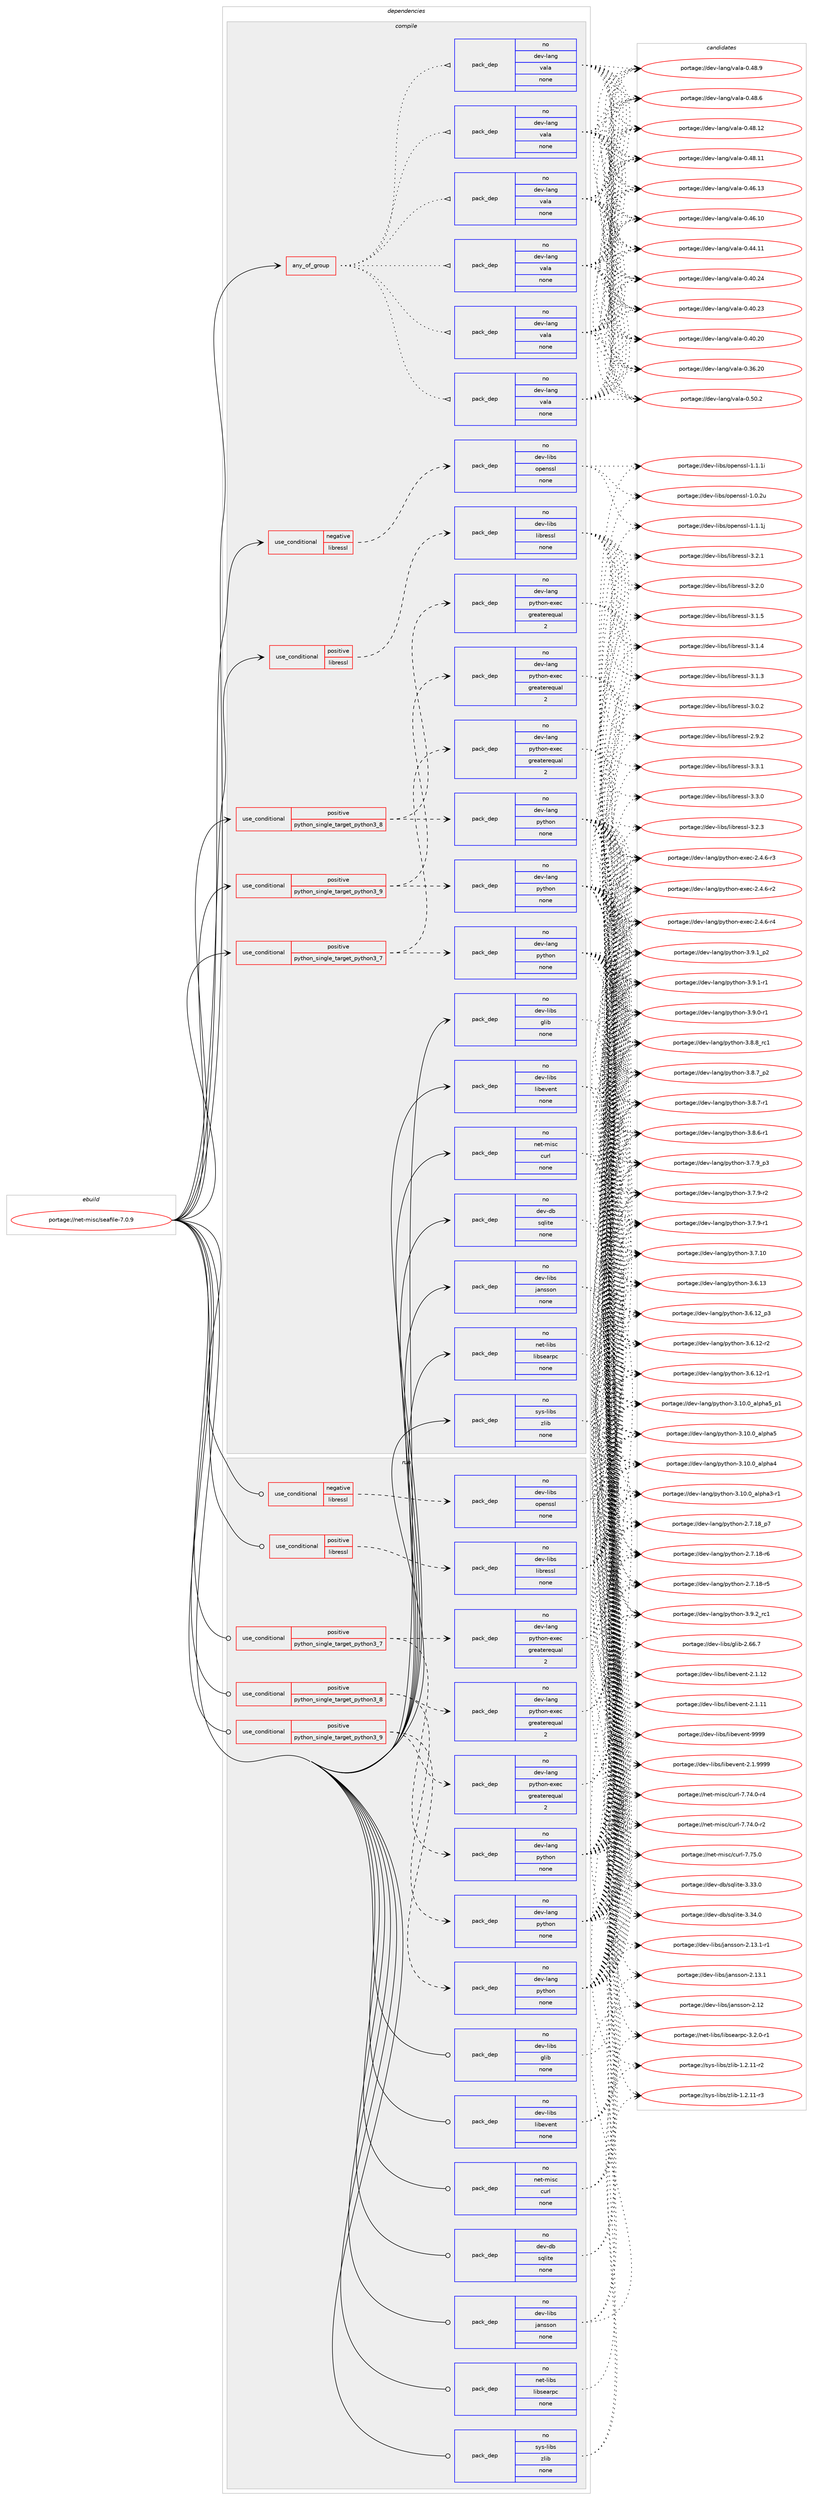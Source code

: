 digraph prolog {

# *************
# Graph options
# *************

newrank=true;
concentrate=true;
compound=true;
graph [rankdir=LR,fontname=Helvetica,fontsize=10,ranksep=1.5];#, ranksep=2.5, nodesep=0.2];
edge  [arrowhead=vee];
node  [fontname=Helvetica,fontsize=10];

# **********
# The ebuild
# **********

subgraph cluster_leftcol {
color=gray;
rank=same;
label=<<i>ebuild</i>>;
id [label="portage://net-misc/seafile-7.0.9", color=red, width=4, href="../net-misc/seafile-7.0.9.svg"];
}

# ****************
# The dependencies
# ****************

subgraph cluster_midcol {
color=gray;
label=<<i>dependencies</i>>;
subgraph cluster_compile {
fillcolor="#eeeeee";
style=filled;
label=<<i>compile</i>>;
subgraph any104 {
dependency12323 [label=<<TABLE BORDER="0" CELLBORDER="1" CELLSPACING="0" CELLPADDING="4"><TR><TD CELLPADDING="10">any_of_group</TD></TR></TABLE>>, shape=none, color=red];subgraph pack8795 {
dependency12324 [label=<<TABLE BORDER="0" CELLBORDER="1" CELLSPACING="0" CELLPADDING="4" WIDTH="220"><TR><TD ROWSPAN="6" CELLPADDING="30">pack_dep</TD></TR><TR><TD WIDTH="110">no</TD></TR><TR><TD>dev-lang</TD></TR><TR><TD>vala</TD></TR><TR><TD>none</TD></TR><TR><TD></TD></TR></TABLE>>, shape=none, color=blue];
}
dependency12323:e -> dependency12324:w [weight=20,style="dotted",arrowhead="oinv"];
subgraph pack8796 {
dependency12325 [label=<<TABLE BORDER="0" CELLBORDER="1" CELLSPACING="0" CELLPADDING="4" WIDTH="220"><TR><TD ROWSPAN="6" CELLPADDING="30">pack_dep</TD></TR><TR><TD WIDTH="110">no</TD></TR><TR><TD>dev-lang</TD></TR><TR><TD>vala</TD></TR><TR><TD>none</TD></TR><TR><TD></TD></TR></TABLE>>, shape=none, color=blue];
}
dependency12323:e -> dependency12325:w [weight=20,style="dotted",arrowhead="oinv"];
subgraph pack8797 {
dependency12326 [label=<<TABLE BORDER="0" CELLBORDER="1" CELLSPACING="0" CELLPADDING="4" WIDTH="220"><TR><TD ROWSPAN="6" CELLPADDING="30">pack_dep</TD></TR><TR><TD WIDTH="110">no</TD></TR><TR><TD>dev-lang</TD></TR><TR><TD>vala</TD></TR><TR><TD>none</TD></TR><TR><TD></TD></TR></TABLE>>, shape=none, color=blue];
}
dependency12323:e -> dependency12326:w [weight=20,style="dotted",arrowhead="oinv"];
subgraph pack8798 {
dependency12327 [label=<<TABLE BORDER="0" CELLBORDER="1" CELLSPACING="0" CELLPADDING="4" WIDTH="220"><TR><TD ROWSPAN="6" CELLPADDING="30">pack_dep</TD></TR><TR><TD WIDTH="110">no</TD></TR><TR><TD>dev-lang</TD></TR><TR><TD>vala</TD></TR><TR><TD>none</TD></TR><TR><TD></TD></TR></TABLE>>, shape=none, color=blue];
}
dependency12323:e -> dependency12327:w [weight=20,style="dotted",arrowhead="oinv"];
subgraph pack8799 {
dependency12328 [label=<<TABLE BORDER="0" CELLBORDER="1" CELLSPACING="0" CELLPADDING="4" WIDTH="220"><TR><TD ROWSPAN="6" CELLPADDING="30">pack_dep</TD></TR><TR><TD WIDTH="110">no</TD></TR><TR><TD>dev-lang</TD></TR><TR><TD>vala</TD></TR><TR><TD>none</TD></TR><TR><TD></TD></TR></TABLE>>, shape=none, color=blue];
}
dependency12323:e -> dependency12328:w [weight=20,style="dotted",arrowhead="oinv"];
subgraph pack8800 {
dependency12329 [label=<<TABLE BORDER="0" CELLBORDER="1" CELLSPACING="0" CELLPADDING="4" WIDTH="220"><TR><TD ROWSPAN="6" CELLPADDING="30">pack_dep</TD></TR><TR><TD WIDTH="110">no</TD></TR><TR><TD>dev-lang</TD></TR><TR><TD>vala</TD></TR><TR><TD>none</TD></TR><TR><TD></TD></TR></TABLE>>, shape=none, color=blue];
}
dependency12323:e -> dependency12329:w [weight=20,style="dotted",arrowhead="oinv"];
}
id:e -> dependency12323:w [weight=20,style="solid",arrowhead="vee"];
subgraph cond3415 {
dependency12330 [label=<<TABLE BORDER="0" CELLBORDER="1" CELLSPACING="0" CELLPADDING="4"><TR><TD ROWSPAN="3" CELLPADDING="10">use_conditional</TD></TR><TR><TD>negative</TD></TR><TR><TD>libressl</TD></TR></TABLE>>, shape=none, color=red];
subgraph pack8801 {
dependency12331 [label=<<TABLE BORDER="0" CELLBORDER="1" CELLSPACING="0" CELLPADDING="4" WIDTH="220"><TR><TD ROWSPAN="6" CELLPADDING="30">pack_dep</TD></TR><TR><TD WIDTH="110">no</TD></TR><TR><TD>dev-libs</TD></TR><TR><TD>openssl</TD></TR><TR><TD>none</TD></TR><TR><TD></TD></TR></TABLE>>, shape=none, color=blue];
}
dependency12330:e -> dependency12331:w [weight=20,style="dashed",arrowhead="vee"];
}
id:e -> dependency12330:w [weight=20,style="solid",arrowhead="vee"];
subgraph cond3416 {
dependency12332 [label=<<TABLE BORDER="0" CELLBORDER="1" CELLSPACING="0" CELLPADDING="4"><TR><TD ROWSPAN="3" CELLPADDING="10">use_conditional</TD></TR><TR><TD>positive</TD></TR><TR><TD>libressl</TD></TR></TABLE>>, shape=none, color=red];
subgraph pack8802 {
dependency12333 [label=<<TABLE BORDER="0" CELLBORDER="1" CELLSPACING="0" CELLPADDING="4" WIDTH="220"><TR><TD ROWSPAN="6" CELLPADDING="30">pack_dep</TD></TR><TR><TD WIDTH="110">no</TD></TR><TR><TD>dev-libs</TD></TR><TR><TD>libressl</TD></TR><TR><TD>none</TD></TR><TR><TD></TD></TR></TABLE>>, shape=none, color=blue];
}
dependency12332:e -> dependency12333:w [weight=20,style="dashed",arrowhead="vee"];
}
id:e -> dependency12332:w [weight=20,style="solid",arrowhead="vee"];
subgraph cond3417 {
dependency12334 [label=<<TABLE BORDER="0" CELLBORDER="1" CELLSPACING="0" CELLPADDING="4"><TR><TD ROWSPAN="3" CELLPADDING="10">use_conditional</TD></TR><TR><TD>positive</TD></TR><TR><TD>python_single_target_python3_7</TD></TR></TABLE>>, shape=none, color=red];
subgraph pack8803 {
dependency12335 [label=<<TABLE BORDER="0" CELLBORDER="1" CELLSPACING="0" CELLPADDING="4" WIDTH="220"><TR><TD ROWSPAN="6" CELLPADDING="30">pack_dep</TD></TR><TR><TD WIDTH="110">no</TD></TR><TR><TD>dev-lang</TD></TR><TR><TD>python</TD></TR><TR><TD>none</TD></TR><TR><TD></TD></TR></TABLE>>, shape=none, color=blue];
}
dependency12334:e -> dependency12335:w [weight=20,style="dashed",arrowhead="vee"];
subgraph pack8804 {
dependency12336 [label=<<TABLE BORDER="0" CELLBORDER="1" CELLSPACING="0" CELLPADDING="4" WIDTH="220"><TR><TD ROWSPAN="6" CELLPADDING="30">pack_dep</TD></TR><TR><TD WIDTH="110">no</TD></TR><TR><TD>dev-lang</TD></TR><TR><TD>python-exec</TD></TR><TR><TD>greaterequal</TD></TR><TR><TD>2</TD></TR></TABLE>>, shape=none, color=blue];
}
dependency12334:e -> dependency12336:w [weight=20,style="dashed",arrowhead="vee"];
}
id:e -> dependency12334:w [weight=20,style="solid",arrowhead="vee"];
subgraph cond3418 {
dependency12337 [label=<<TABLE BORDER="0" CELLBORDER="1" CELLSPACING="0" CELLPADDING="4"><TR><TD ROWSPAN="3" CELLPADDING="10">use_conditional</TD></TR><TR><TD>positive</TD></TR><TR><TD>python_single_target_python3_8</TD></TR></TABLE>>, shape=none, color=red];
subgraph pack8805 {
dependency12338 [label=<<TABLE BORDER="0" CELLBORDER="1" CELLSPACING="0" CELLPADDING="4" WIDTH="220"><TR><TD ROWSPAN="6" CELLPADDING="30">pack_dep</TD></TR><TR><TD WIDTH="110">no</TD></TR><TR><TD>dev-lang</TD></TR><TR><TD>python</TD></TR><TR><TD>none</TD></TR><TR><TD></TD></TR></TABLE>>, shape=none, color=blue];
}
dependency12337:e -> dependency12338:w [weight=20,style="dashed",arrowhead="vee"];
subgraph pack8806 {
dependency12339 [label=<<TABLE BORDER="0" CELLBORDER="1" CELLSPACING="0" CELLPADDING="4" WIDTH="220"><TR><TD ROWSPAN="6" CELLPADDING="30">pack_dep</TD></TR><TR><TD WIDTH="110">no</TD></TR><TR><TD>dev-lang</TD></TR><TR><TD>python-exec</TD></TR><TR><TD>greaterequal</TD></TR><TR><TD>2</TD></TR></TABLE>>, shape=none, color=blue];
}
dependency12337:e -> dependency12339:w [weight=20,style="dashed",arrowhead="vee"];
}
id:e -> dependency12337:w [weight=20,style="solid",arrowhead="vee"];
subgraph cond3419 {
dependency12340 [label=<<TABLE BORDER="0" CELLBORDER="1" CELLSPACING="0" CELLPADDING="4"><TR><TD ROWSPAN="3" CELLPADDING="10">use_conditional</TD></TR><TR><TD>positive</TD></TR><TR><TD>python_single_target_python3_9</TD></TR></TABLE>>, shape=none, color=red];
subgraph pack8807 {
dependency12341 [label=<<TABLE BORDER="0" CELLBORDER="1" CELLSPACING="0" CELLPADDING="4" WIDTH="220"><TR><TD ROWSPAN="6" CELLPADDING="30">pack_dep</TD></TR><TR><TD WIDTH="110">no</TD></TR><TR><TD>dev-lang</TD></TR><TR><TD>python</TD></TR><TR><TD>none</TD></TR><TR><TD></TD></TR></TABLE>>, shape=none, color=blue];
}
dependency12340:e -> dependency12341:w [weight=20,style="dashed",arrowhead="vee"];
subgraph pack8808 {
dependency12342 [label=<<TABLE BORDER="0" CELLBORDER="1" CELLSPACING="0" CELLPADDING="4" WIDTH="220"><TR><TD ROWSPAN="6" CELLPADDING="30">pack_dep</TD></TR><TR><TD WIDTH="110">no</TD></TR><TR><TD>dev-lang</TD></TR><TR><TD>python-exec</TD></TR><TR><TD>greaterequal</TD></TR><TR><TD>2</TD></TR></TABLE>>, shape=none, color=blue];
}
dependency12340:e -> dependency12342:w [weight=20,style="dashed",arrowhead="vee"];
}
id:e -> dependency12340:w [weight=20,style="solid",arrowhead="vee"];
subgraph pack8809 {
dependency12343 [label=<<TABLE BORDER="0" CELLBORDER="1" CELLSPACING="0" CELLPADDING="4" WIDTH="220"><TR><TD ROWSPAN="6" CELLPADDING="30">pack_dep</TD></TR><TR><TD WIDTH="110">no</TD></TR><TR><TD>dev-db</TD></TR><TR><TD>sqlite</TD></TR><TR><TD>none</TD></TR><TR><TD></TD></TR></TABLE>>, shape=none, color=blue];
}
id:e -> dependency12343:w [weight=20,style="solid",arrowhead="vee"];
subgraph pack8810 {
dependency12344 [label=<<TABLE BORDER="0" CELLBORDER="1" CELLSPACING="0" CELLPADDING="4" WIDTH="220"><TR><TD ROWSPAN="6" CELLPADDING="30">pack_dep</TD></TR><TR><TD WIDTH="110">no</TD></TR><TR><TD>dev-libs</TD></TR><TR><TD>glib</TD></TR><TR><TD>none</TD></TR><TR><TD></TD></TR></TABLE>>, shape=none, color=blue];
}
id:e -> dependency12344:w [weight=20,style="solid",arrowhead="vee"];
subgraph pack8811 {
dependency12345 [label=<<TABLE BORDER="0" CELLBORDER="1" CELLSPACING="0" CELLPADDING="4" WIDTH="220"><TR><TD ROWSPAN="6" CELLPADDING="30">pack_dep</TD></TR><TR><TD WIDTH="110">no</TD></TR><TR><TD>dev-libs</TD></TR><TR><TD>jansson</TD></TR><TR><TD>none</TD></TR><TR><TD></TD></TR></TABLE>>, shape=none, color=blue];
}
id:e -> dependency12345:w [weight=20,style="solid",arrowhead="vee"];
subgraph pack8812 {
dependency12346 [label=<<TABLE BORDER="0" CELLBORDER="1" CELLSPACING="0" CELLPADDING="4" WIDTH="220"><TR><TD ROWSPAN="6" CELLPADDING="30">pack_dep</TD></TR><TR><TD WIDTH="110">no</TD></TR><TR><TD>dev-libs</TD></TR><TR><TD>libevent</TD></TR><TR><TD>none</TD></TR><TR><TD></TD></TR></TABLE>>, shape=none, color=blue];
}
id:e -> dependency12346:w [weight=20,style="solid",arrowhead="vee"];
subgraph pack8813 {
dependency12347 [label=<<TABLE BORDER="0" CELLBORDER="1" CELLSPACING="0" CELLPADDING="4" WIDTH="220"><TR><TD ROWSPAN="6" CELLPADDING="30">pack_dep</TD></TR><TR><TD WIDTH="110">no</TD></TR><TR><TD>net-libs</TD></TR><TR><TD>libsearpc</TD></TR><TR><TD>none</TD></TR><TR><TD></TD></TR></TABLE>>, shape=none, color=blue];
}
id:e -> dependency12347:w [weight=20,style="solid",arrowhead="vee"];
subgraph pack8814 {
dependency12348 [label=<<TABLE BORDER="0" CELLBORDER="1" CELLSPACING="0" CELLPADDING="4" WIDTH="220"><TR><TD ROWSPAN="6" CELLPADDING="30">pack_dep</TD></TR><TR><TD WIDTH="110">no</TD></TR><TR><TD>net-misc</TD></TR><TR><TD>curl</TD></TR><TR><TD>none</TD></TR><TR><TD></TD></TR></TABLE>>, shape=none, color=blue];
}
id:e -> dependency12348:w [weight=20,style="solid",arrowhead="vee"];
subgraph pack8815 {
dependency12349 [label=<<TABLE BORDER="0" CELLBORDER="1" CELLSPACING="0" CELLPADDING="4" WIDTH="220"><TR><TD ROWSPAN="6" CELLPADDING="30">pack_dep</TD></TR><TR><TD WIDTH="110">no</TD></TR><TR><TD>sys-libs</TD></TR><TR><TD>zlib</TD></TR><TR><TD>none</TD></TR><TR><TD></TD></TR></TABLE>>, shape=none, color=blue];
}
id:e -> dependency12349:w [weight=20,style="solid",arrowhead="vee"];
}
subgraph cluster_compileandrun {
fillcolor="#eeeeee";
style=filled;
label=<<i>compile and run</i>>;
}
subgraph cluster_run {
fillcolor="#eeeeee";
style=filled;
label=<<i>run</i>>;
subgraph cond3420 {
dependency12350 [label=<<TABLE BORDER="0" CELLBORDER="1" CELLSPACING="0" CELLPADDING="4"><TR><TD ROWSPAN="3" CELLPADDING="10">use_conditional</TD></TR><TR><TD>negative</TD></TR><TR><TD>libressl</TD></TR></TABLE>>, shape=none, color=red];
subgraph pack8816 {
dependency12351 [label=<<TABLE BORDER="0" CELLBORDER="1" CELLSPACING="0" CELLPADDING="4" WIDTH="220"><TR><TD ROWSPAN="6" CELLPADDING="30">pack_dep</TD></TR><TR><TD WIDTH="110">no</TD></TR><TR><TD>dev-libs</TD></TR><TR><TD>openssl</TD></TR><TR><TD>none</TD></TR><TR><TD></TD></TR></TABLE>>, shape=none, color=blue];
}
dependency12350:e -> dependency12351:w [weight=20,style="dashed",arrowhead="vee"];
}
id:e -> dependency12350:w [weight=20,style="solid",arrowhead="odot"];
subgraph cond3421 {
dependency12352 [label=<<TABLE BORDER="0" CELLBORDER="1" CELLSPACING="0" CELLPADDING="4"><TR><TD ROWSPAN="3" CELLPADDING="10">use_conditional</TD></TR><TR><TD>positive</TD></TR><TR><TD>libressl</TD></TR></TABLE>>, shape=none, color=red];
subgraph pack8817 {
dependency12353 [label=<<TABLE BORDER="0" CELLBORDER="1" CELLSPACING="0" CELLPADDING="4" WIDTH="220"><TR><TD ROWSPAN="6" CELLPADDING="30">pack_dep</TD></TR><TR><TD WIDTH="110">no</TD></TR><TR><TD>dev-libs</TD></TR><TR><TD>libressl</TD></TR><TR><TD>none</TD></TR><TR><TD></TD></TR></TABLE>>, shape=none, color=blue];
}
dependency12352:e -> dependency12353:w [weight=20,style="dashed",arrowhead="vee"];
}
id:e -> dependency12352:w [weight=20,style="solid",arrowhead="odot"];
subgraph cond3422 {
dependency12354 [label=<<TABLE BORDER="0" CELLBORDER="1" CELLSPACING="0" CELLPADDING="4"><TR><TD ROWSPAN="3" CELLPADDING="10">use_conditional</TD></TR><TR><TD>positive</TD></TR><TR><TD>python_single_target_python3_7</TD></TR></TABLE>>, shape=none, color=red];
subgraph pack8818 {
dependency12355 [label=<<TABLE BORDER="0" CELLBORDER="1" CELLSPACING="0" CELLPADDING="4" WIDTH="220"><TR><TD ROWSPAN="6" CELLPADDING="30">pack_dep</TD></TR><TR><TD WIDTH="110">no</TD></TR><TR><TD>dev-lang</TD></TR><TR><TD>python</TD></TR><TR><TD>none</TD></TR><TR><TD></TD></TR></TABLE>>, shape=none, color=blue];
}
dependency12354:e -> dependency12355:w [weight=20,style="dashed",arrowhead="vee"];
subgraph pack8819 {
dependency12356 [label=<<TABLE BORDER="0" CELLBORDER="1" CELLSPACING="0" CELLPADDING="4" WIDTH="220"><TR><TD ROWSPAN="6" CELLPADDING="30">pack_dep</TD></TR><TR><TD WIDTH="110">no</TD></TR><TR><TD>dev-lang</TD></TR><TR><TD>python-exec</TD></TR><TR><TD>greaterequal</TD></TR><TR><TD>2</TD></TR></TABLE>>, shape=none, color=blue];
}
dependency12354:e -> dependency12356:w [weight=20,style="dashed",arrowhead="vee"];
}
id:e -> dependency12354:w [weight=20,style="solid",arrowhead="odot"];
subgraph cond3423 {
dependency12357 [label=<<TABLE BORDER="0" CELLBORDER="1" CELLSPACING="0" CELLPADDING="4"><TR><TD ROWSPAN="3" CELLPADDING="10">use_conditional</TD></TR><TR><TD>positive</TD></TR><TR><TD>python_single_target_python3_8</TD></TR></TABLE>>, shape=none, color=red];
subgraph pack8820 {
dependency12358 [label=<<TABLE BORDER="0" CELLBORDER="1" CELLSPACING="0" CELLPADDING="4" WIDTH="220"><TR><TD ROWSPAN="6" CELLPADDING="30">pack_dep</TD></TR><TR><TD WIDTH="110">no</TD></TR><TR><TD>dev-lang</TD></TR><TR><TD>python</TD></TR><TR><TD>none</TD></TR><TR><TD></TD></TR></TABLE>>, shape=none, color=blue];
}
dependency12357:e -> dependency12358:w [weight=20,style="dashed",arrowhead="vee"];
subgraph pack8821 {
dependency12359 [label=<<TABLE BORDER="0" CELLBORDER="1" CELLSPACING="0" CELLPADDING="4" WIDTH="220"><TR><TD ROWSPAN="6" CELLPADDING="30">pack_dep</TD></TR><TR><TD WIDTH="110">no</TD></TR><TR><TD>dev-lang</TD></TR><TR><TD>python-exec</TD></TR><TR><TD>greaterequal</TD></TR><TR><TD>2</TD></TR></TABLE>>, shape=none, color=blue];
}
dependency12357:e -> dependency12359:w [weight=20,style="dashed",arrowhead="vee"];
}
id:e -> dependency12357:w [weight=20,style="solid",arrowhead="odot"];
subgraph cond3424 {
dependency12360 [label=<<TABLE BORDER="0" CELLBORDER="1" CELLSPACING="0" CELLPADDING="4"><TR><TD ROWSPAN="3" CELLPADDING="10">use_conditional</TD></TR><TR><TD>positive</TD></TR><TR><TD>python_single_target_python3_9</TD></TR></TABLE>>, shape=none, color=red];
subgraph pack8822 {
dependency12361 [label=<<TABLE BORDER="0" CELLBORDER="1" CELLSPACING="0" CELLPADDING="4" WIDTH="220"><TR><TD ROWSPAN="6" CELLPADDING="30">pack_dep</TD></TR><TR><TD WIDTH="110">no</TD></TR><TR><TD>dev-lang</TD></TR><TR><TD>python</TD></TR><TR><TD>none</TD></TR><TR><TD></TD></TR></TABLE>>, shape=none, color=blue];
}
dependency12360:e -> dependency12361:w [weight=20,style="dashed",arrowhead="vee"];
subgraph pack8823 {
dependency12362 [label=<<TABLE BORDER="0" CELLBORDER="1" CELLSPACING="0" CELLPADDING="4" WIDTH="220"><TR><TD ROWSPAN="6" CELLPADDING="30">pack_dep</TD></TR><TR><TD WIDTH="110">no</TD></TR><TR><TD>dev-lang</TD></TR><TR><TD>python-exec</TD></TR><TR><TD>greaterequal</TD></TR><TR><TD>2</TD></TR></TABLE>>, shape=none, color=blue];
}
dependency12360:e -> dependency12362:w [weight=20,style="dashed",arrowhead="vee"];
}
id:e -> dependency12360:w [weight=20,style="solid",arrowhead="odot"];
subgraph pack8824 {
dependency12363 [label=<<TABLE BORDER="0" CELLBORDER="1" CELLSPACING="0" CELLPADDING="4" WIDTH="220"><TR><TD ROWSPAN="6" CELLPADDING="30">pack_dep</TD></TR><TR><TD WIDTH="110">no</TD></TR><TR><TD>dev-db</TD></TR><TR><TD>sqlite</TD></TR><TR><TD>none</TD></TR><TR><TD></TD></TR></TABLE>>, shape=none, color=blue];
}
id:e -> dependency12363:w [weight=20,style="solid",arrowhead="odot"];
subgraph pack8825 {
dependency12364 [label=<<TABLE BORDER="0" CELLBORDER="1" CELLSPACING="0" CELLPADDING="4" WIDTH="220"><TR><TD ROWSPAN="6" CELLPADDING="30">pack_dep</TD></TR><TR><TD WIDTH="110">no</TD></TR><TR><TD>dev-libs</TD></TR><TR><TD>glib</TD></TR><TR><TD>none</TD></TR><TR><TD></TD></TR></TABLE>>, shape=none, color=blue];
}
id:e -> dependency12364:w [weight=20,style="solid",arrowhead="odot"];
subgraph pack8826 {
dependency12365 [label=<<TABLE BORDER="0" CELLBORDER="1" CELLSPACING="0" CELLPADDING="4" WIDTH="220"><TR><TD ROWSPAN="6" CELLPADDING="30">pack_dep</TD></TR><TR><TD WIDTH="110">no</TD></TR><TR><TD>dev-libs</TD></TR><TR><TD>jansson</TD></TR><TR><TD>none</TD></TR><TR><TD></TD></TR></TABLE>>, shape=none, color=blue];
}
id:e -> dependency12365:w [weight=20,style="solid",arrowhead="odot"];
subgraph pack8827 {
dependency12366 [label=<<TABLE BORDER="0" CELLBORDER="1" CELLSPACING="0" CELLPADDING="4" WIDTH="220"><TR><TD ROWSPAN="6" CELLPADDING="30">pack_dep</TD></TR><TR><TD WIDTH="110">no</TD></TR><TR><TD>dev-libs</TD></TR><TR><TD>libevent</TD></TR><TR><TD>none</TD></TR><TR><TD></TD></TR></TABLE>>, shape=none, color=blue];
}
id:e -> dependency12366:w [weight=20,style="solid",arrowhead="odot"];
subgraph pack8828 {
dependency12367 [label=<<TABLE BORDER="0" CELLBORDER="1" CELLSPACING="0" CELLPADDING="4" WIDTH="220"><TR><TD ROWSPAN="6" CELLPADDING="30">pack_dep</TD></TR><TR><TD WIDTH="110">no</TD></TR><TR><TD>net-libs</TD></TR><TR><TD>libsearpc</TD></TR><TR><TD>none</TD></TR><TR><TD></TD></TR></TABLE>>, shape=none, color=blue];
}
id:e -> dependency12367:w [weight=20,style="solid",arrowhead="odot"];
subgraph pack8829 {
dependency12368 [label=<<TABLE BORDER="0" CELLBORDER="1" CELLSPACING="0" CELLPADDING="4" WIDTH="220"><TR><TD ROWSPAN="6" CELLPADDING="30">pack_dep</TD></TR><TR><TD WIDTH="110">no</TD></TR><TR><TD>net-misc</TD></TR><TR><TD>curl</TD></TR><TR><TD>none</TD></TR><TR><TD></TD></TR></TABLE>>, shape=none, color=blue];
}
id:e -> dependency12368:w [weight=20,style="solid",arrowhead="odot"];
subgraph pack8830 {
dependency12369 [label=<<TABLE BORDER="0" CELLBORDER="1" CELLSPACING="0" CELLPADDING="4" WIDTH="220"><TR><TD ROWSPAN="6" CELLPADDING="30">pack_dep</TD></TR><TR><TD WIDTH="110">no</TD></TR><TR><TD>sys-libs</TD></TR><TR><TD>zlib</TD></TR><TR><TD>none</TD></TR><TR><TD></TD></TR></TABLE>>, shape=none, color=blue];
}
id:e -> dependency12369:w [weight=20,style="solid",arrowhead="odot"];
}
}

# **************
# The candidates
# **************

subgraph cluster_choices {
rank=same;
color=gray;
label=<<i>candidates</i>>;

subgraph choice8795 {
color=black;
nodesep=1;
choice100101118451089711010347118971089745484653484650 [label="portage://dev-lang/vala-0.50.2", color=red, width=4,href="../dev-lang/vala-0.50.2.svg"];
choice100101118451089711010347118971089745484652564657 [label="portage://dev-lang/vala-0.48.9", color=red, width=4,href="../dev-lang/vala-0.48.9.svg"];
choice100101118451089711010347118971089745484652564654 [label="portage://dev-lang/vala-0.48.6", color=red, width=4,href="../dev-lang/vala-0.48.6.svg"];
choice10010111845108971101034711897108974548465256464950 [label="portage://dev-lang/vala-0.48.12", color=red, width=4,href="../dev-lang/vala-0.48.12.svg"];
choice10010111845108971101034711897108974548465256464949 [label="portage://dev-lang/vala-0.48.11", color=red, width=4,href="../dev-lang/vala-0.48.11.svg"];
choice10010111845108971101034711897108974548465254464951 [label="portage://dev-lang/vala-0.46.13", color=red, width=4,href="../dev-lang/vala-0.46.13.svg"];
choice10010111845108971101034711897108974548465254464948 [label="portage://dev-lang/vala-0.46.10", color=red, width=4,href="../dev-lang/vala-0.46.10.svg"];
choice10010111845108971101034711897108974548465252464949 [label="portage://dev-lang/vala-0.44.11", color=red, width=4,href="../dev-lang/vala-0.44.11.svg"];
choice10010111845108971101034711897108974548465248465052 [label="portage://dev-lang/vala-0.40.24", color=red, width=4,href="../dev-lang/vala-0.40.24.svg"];
choice10010111845108971101034711897108974548465248465051 [label="portage://dev-lang/vala-0.40.23", color=red, width=4,href="../dev-lang/vala-0.40.23.svg"];
choice10010111845108971101034711897108974548465248465048 [label="portage://dev-lang/vala-0.40.20", color=red, width=4,href="../dev-lang/vala-0.40.20.svg"];
choice10010111845108971101034711897108974548465154465048 [label="portage://dev-lang/vala-0.36.20", color=red, width=4,href="../dev-lang/vala-0.36.20.svg"];
dependency12324:e -> choice100101118451089711010347118971089745484653484650:w [style=dotted,weight="100"];
dependency12324:e -> choice100101118451089711010347118971089745484652564657:w [style=dotted,weight="100"];
dependency12324:e -> choice100101118451089711010347118971089745484652564654:w [style=dotted,weight="100"];
dependency12324:e -> choice10010111845108971101034711897108974548465256464950:w [style=dotted,weight="100"];
dependency12324:e -> choice10010111845108971101034711897108974548465256464949:w [style=dotted,weight="100"];
dependency12324:e -> choice10010111845108971101034711897108974548465254464951:w [style=dotted,weight="100"];
dependency12324:e -> choice10010111845108971101034711897108974548465254464948:w [style=dotted,weight="100"];
dependency12324:e -> choice10010111845108971101034711897108974548465252464949:w [style=dotted,weight="100"];
dependency12324:e -> choice10010111845108971101034711897108974548465248465052:w [style=dotted,weight="100"];
dependency12324:e -> choice10010111845108971101034711897108974548465248465051:w [style=dotted,weight="100"];
dependency12324:e -> choice10010111845108971101034711897108974548465248465048:w [style=dotted,weight="100"];
dependency12324:e -> choice10010111845108971101034711897108974548465154465048:w [style=dotted,weight="100"];
}
subgraph choice8796 {
color=black;
nodesep=1;
choice100101118451089711010347118971089745484653484650 [label="portage://dev-lang/vala-0.50.2", color=red, width=4,href="../dev-lang/vala-0.50.2.svg"];
choice100101118451089711010347118971089745484652564657 [label="portage://dev-lang/vala-0.48.9", color=red, width=4,href="../dev-lang/vala-0.48.9.svg"];
choice100101118451089711010347118971089745484652564654 [label="portage://dev-lang/vala-0.48.6", color=red, width=4,href="../dev-lang/vala-0.48.6.svg"];
choice10010111845108971101034711897108974548465256464950 [label="portage://dev-lang/vala-0.48.12", color=red, width=4,href="../dev-lang/vala-0.48.12.svg"];
choice10010111845108971101034711897108974548465256464949 [label="portage://dev-lang/vala-0.48.11", color=red, width=4,href="../dev-lang/vala-0.48.11.svg"];
choice10010111845108971101034711897108974548465254464951 [label="portage://dev-lang/vala-0.46.13", color=red, width=4,href="../dev-lang/vala-0.46.13.svg"];
choice10010111845108971101034711897108974548465254464948 [label="portage://dev-lang/vala-0.46.10", color=red, width=4,href="../dev-lang/vala-0.46.10.svg"];
choice10010111845108971101034711897108974548465252464949 [label="portage://dev-lang/vala-0.44.11", color=red, width=4,href="../dev-lang/vala-0.44.11.svg"];
choice10010111845108971101034711897108974548465248465052 [label="portage://dev-lang/vala-0.40.24", color=red, width=4,href="../dev-lang/vala-0.40.24.svg"];
choice10010111845108971101034711897108974548465248465051 [label="portage://dev-lang/vala-0.40.23", color=red, width=4,href="../dev-lang/vala-0.40.23.svg"];
choice10010111845108971101034711897108974548465248465048 [label="portage://dev-lang/vala-0.40.20", color=red, width=4,href="../dev-lang/vala-0.40.20.svg"];
choice10010111845108971101034711897108974548465154465048 [label="portage://dev-lang/vala-0.36.20", color=red, width=4,href="../dev-lang/vala-0.36.20.svg"];
dependency12325:e -> choice100101118451089711010347118971089745484653484650:w [style=dotted,weight="100"];
dependency12325:e -> choice100101118451089711010347118971089745484652564657:w [style=dotted,weight="100"];
dependency12325:e -> choice100101118451089711010347118971089745484652564654:w [style=dotted,weight="100"];
dependency12325:e -> choice10010111845108971101034711897108974548465256464950:w [style=dotted,weight="100"];
dependency12325:e -> choice10010111845108971101034711897108974548465256464949:w [style=dotted,weight="100"];
dependency12325:e -> choice10010111845108971101034711897108974548465254464951:w [style=dotted,weight="100"];
dependency12325:e -> choice10010111845108971101034711897108974548465254464948:w [style=dotted,weight="100"];
dependency12325:e -> choice10010111845108971101034711897108974548465252464949:w [style=dotted,weight="100"];
dependency12325:e -> choice10010111845108971101034711897108974548465248465052:w [style=dotted,weight="100"];
dependency12325:e -> choice10010111845108971101034711897108974548465248465051:w [style=dotted,weight="100"];
dependency12325:e -> choice10010111845108971101034711897108974548465248465048:w [style=dotted,weight="100"];
dependency12325:e -> choice10010111845108971101034711897108974548465154465048:w [style=dotted,weight="100"];
}
subgraph choice8797 {
color=black;
nodesep=1;
choice100101118451089711010347118971089745484653484650 [label="portage://dev-lang/vala-0.50.2", color=red, width=4,href="../dev-lang/vala-0.50.2.svg"];
choice100101118451089711010347118971089745484652564657 [label="portage://dev-lang/vala-0.48.9", color=red, width=4,href="../dev-lang/vala-0.48.9.svg"];
choice100101118451089711010347118971089745484652564654 [label="portage://dev-lang/vala-0.48.6", color=red, width=4,href="../dev-lang/vala-0.48.6.svg"];
choice10010111845108971101034711897108974548465256464950 [label="portage://dev-lang/vala-0.48.12", color=red, width=4,href="../dev-lang/vala-0.48.12.svg"];
choice10010111845108971101034711897108974548465256464949 [label="portage://dev-lang/vala-0.48.11", color=red, width=4,href="../dev-lang/vala-0.48.11.svg"];
choice10010111845108971101034711897108974548465254464951 [label="portage://dev-lang/vala-0.46.13", color=red, width=4,href="../dev-lang/vala-0.46.13.svg"];
choice10010111845108971101034711897108974548465254464948 [label="portage://dev-lang/vala-0.46.10", color=red, width=4,href="../dev-lang/vala-0.46.10.svg"];
choice10010111845108971101034711897108974548465252464949 [label="portage://dev-lang/vala-0.44.11", color=red, width=4,href="../dev-lang/vala-0.44.11.svg"];
choice10010111845108971101034711897108974548465248465052 [label="portage://dev-lang/vala-0.40.24", color=red, width=4,href="../dev-lang/vala-0.40.24.svg"];
choice10010111845108971101034711897108974548465248465051 [label="portage://dev-lang/vala-0.40.23", color=red, width=4,href="../dev-lang/vala-0.40.23.svg"];
choice10010111845108971101034711897108974548465248465048 [label="portage://dev-lang/vala-0.40.20", color=red, width=4,href="../dev-lang/vala-0.40.20.svg"];
choice10010111845108971101034711897108974548465154465048 [label="portage://dev-lang/vala-0.36.20", color=red, width=4,href="../dev-lang/vala-0.36.20.svg"];
dependency12326:e -> choice100101118451089711010347118971089745484653484650:w [style=dotted,weight="100"];
dependency12326:e -> choice100101118451089711010347118971089745484652564657:w [style=dotted,weight="100"];
dependency12326:e -> choice100101118451089711010347118971089745484652564654:w [style=dotted,weight="100"];
dependency12326:e -> choice10010111845108971101034711897108974548465256464950:w [style=dotted,weight="100"];
dependency12326:e -> choice10010111845108971101034711897108974548465256464949:w [style=dotted,weight="100"];
dependency12326:e -> choice10010111845108971101034711897108974548465254464951:w [style=dotted,weight="100"];
dependency12326:e -> choice10010111845108971101034711897108974548465254464948:w [style=dotted,weight="100"];
dependency12326:e -> choice10010111845108971101034711897108974548465252464949:w [style=dotted,weight="100"];
dependency12326:e -> choice10010111845108971101034711897108974548465248465052:w [style=dotted,weight="100"];
dependency12326:e -> choice10010111845108971101034711897108974548465248465051:w [style=dotted,weight="100"];
dependency12326:e -> choice10010111845108971101034711897108974548465248465048:w [style=dotted,weight="100"];
dependency12326:e -> choice10010111845108971101034711897108974548465154465048:w [style=dotted,weight="100"];
}
subgraph choice8798 {
color=black;
nodesep=1;
choice100101118451089711010347118971089745484653484650 [label="portage://dev-lang/vala-0.50.2", color=red, width=4,href="../dev-lang/vala-0.50.2.svg"];
choice100101118451089711010347118971089745484652564657 [label="portage://dev-lang/vala-0.48.9", color=red, width=4,href="../dev-lang/vala-0.48.9.svg"];
choice100101118451089711010347118971089745484652564654 [label="portage://dev-lang/vala-0.48.6", color=red, width=4,href="../dev-lang/vala-0.48.6.svg"];
choice10010111845108971101034711897108974548465256464950 [label="portage://dev-lang/vala-0.48.12", color=red, width=4,href="../dev-lang/vala-0.48.12.svg"];
choice10010111845108971101034711897108974548465256464949 [label="portage://dev-lang/vala-0.48.11", color=red, width=4,href="../dev-lang/vala-0.48.11.svg"];
choice10010111845108971101034711897108974548465254464951 [label="portage://dev-lang/vala-0.46.13", color=red, width=4,href="../dev-lang/vala-0.46.13.svg"];
choice10010111845108971101034711897108974548465254464948 [label="portage://dev-lang/vala-0.46.10", color=red, width=4,href="../dev-lang/vala-0.46.10.svg"];
choice10010111845108971101034711897108974548465252464949 [label="portage://dev-lang/vala-0.44.11", color=red, width=4,href="../dev-lang/vala-0.44.11.svg"];
choice10010111845108971101034711897108974548465248465052 [label="portage://dev-lang/vala-0.40.24", color=red, width=4,href="../dev-lang/vala-0.40.24.svg"];
choice10010111845108971101034711897108974548465248465051 [label="portage://dev-lang/vala-0.40.23", color=red, width=4,href="../dev-lang/vala-0.40.23.svg"];
choice10010111845108971101034711897108974548465248465048 [label="portage://dev-lang/vala-0.40.20", color=red, width=4,href="../dev-lang/vala-0.40.20.svg"];
choice10010111845108971101034711897108974548465154465048 [label="portage://dev-lang/vala-0.36.20", color=red, width=4,href="../dev-lang/vala-0.36.20.svg"];
dependency12327:e -> choice100101118451089711010347118971089745484653484650:w [style=dotted,weight="100"];
dependency12327:e -> choice100101118451089711010347118971089745484652564657:w [style=dotted,weight="100"];
dependency12327:e -> choice100101118451089711010347118971089745484652564654:w [style=dotted,weight="100"];
dependency12327:e -> choice10010111845108971101034711897108974548465256464950:w [style=dotted,weight="100"];
dependency12327:e -> choice10010111845108971101034711897108974548465256464949:w [style=dotted,weight="100"];
dependency12327:e -> choice10010111845108971101034711897108974548465254464951:w [style=dotted,weight="100"];
dependency12327:e -> choice10010111845108971101034711897108974548465254464948:w [style=dotted,weight="100"];
dependency12327:e -> choice10010111845108971101034711897108974548465252464949:w [style=dotted,weight="100"];
dependency12327:e -> choice10010111845108971101034711897108974548465248465052:w [style=dotted,weight="100"];
dependency12327:e -> choice10010111845108971101034711897108974548465248465051:w [style=dotted,weight="100"];
dependency12327:e -> choice10010111845108971101034711897108974548465248465048:w [style=dotted,weight="100"];
dependency12327:e -> choice10010111845108971101034711897108974548465154465048:w [style=dotted,weight="100"];
}
subgraph choice8799 {
color=black;
nodesep=1;
choice100101118451089711010347118971089745484653484650 [label="portage://dev-lang/vala-0.50.2", color=red, width=4,href="../dev-lang/vala-0.50.2.svg"];
choice100101118451089711010347118971089745484652564657 [label="portage://dev-lang/vala-0.48.9", color=red, width=4,href="../dev-lang/vala-0.48.9.svg"];
choice100101118451089711010347118971089745484652564654 [label="portage://dev-lang/vala-0.48.6", color=red, width=4,href="../dev-lang/vala-0.48.6.svg"];
choice10010111845108971101034711897108974548465256464950 [label="portage://dev-lang/vala-0.48.12", color=red, width=4,href="../dev-lang/vala-0.48.12.svg"];
choice10010111845108971101034711897108974548465256464949 [label="portage://dev-lang/vala-0.48.11", color=red, width=4,href="../dev-lang/vala-0.48.11.svg"];
choice10010111845108971101034711897108974548465254464951 [label="portage://dev-lang/vala-0.46.13", color=red, width=4,href="../dev-lang/vala-0.46.13.svg"];
choice10010111845108971101034711897108974548465254464948 [label="portage://dev-lang/vala-0.46.10", color=red, width=4,href="../dev-lang/vala-0.46.10.svg"];
choice10010111845108971101034711897108974548465252464949 [label="portage://dev-lang/vala-0.44.11", color=red, width=4,href="../dev-lang/vala-0.44.11.svg"];
choice10010111845108971101034711897108974548465248465052 [label="portage://dev-lang/vala-0.40.24", color=red, width=4,href="../dev-lang/vala-0.40.24.svg"];
choice10010111845108971101034711897108974548465248465051 [label="portage://dev-lang/vala-0.40.23", color=red, width=4,href="../dev-lang/vala-0.40.23.svg"];
choice10010111845108971101034711897108974548465248465048 [label="portage://dev-lang/vala-0.40.20", color=red, width=4,href="../dev-lang/vala-0.40.20.svg"];
choice10010111845108971101034711897108974548465154465048 [label="portage://dev-lang/vala-0.36.20", color=red, width=4,href="../dev-lang/vala-0.36.20.svg"];
dependency12328:e -> choice100101118451089711010347118971089745484653484650:w [style=dotted,weight="100"];
dependency12328:e -> choice100101118451089711010347118971089745484652564657:w [style=dotted,weight="100"];
dependency12328:e -> choice100101118451089711010347118971089745484652564654:w [style=dotted,weight="100"];
dependency12328:e -> choice10010111845108971101034711897108974548465256464950:w [style=dotted,weight="100"];
dependency12328:e -> choice10010111845108971101034711897108974548465256464949:w [style=dotted,weight="100"];
dependency12328:e -> choice10010111845108971101034711897108974548465254464951:w [style=dotted,weight="100"];
dependency12328:e -> choice10010111845108971101034711897108974548465254464948:w [style=dotted,weight="100"];
dependency12328:e -> choice10010111845108971101034711897108974548465252464949:w [style=dotted,weight="100"];
dependency12328:e -> choice10010111845108971101034711897108974548465248465052:w [style=dotted,weight="100"];
dependency12328:e -> choice10010111845108971101034711897108974548465248465051:w [style=dotted,weight="100"];
dependency12328:e -> choice10010111845108971101034711897108974548465248465048:w [style=dotted,weight="100"];
dependency12328:e -> choice10010111845108971101034711897108974548465154465048:w [style=dotted,weight="100"];
}
subgraph choice8800 {
color=black;
nodesep=1;
choice100101118451089711010347118971089745484653484650 [label="portage://dev-lang/vala-0.50.2", color=red, width=4,href="../dev-lang/vala-0.50.2.svg"];
choice100101118451089711010347118971089745484652564657 [label="portage://dev-lang/vala-0.48.9", color=red, width=4,href="../dev-lang/vala-0.48.9.svg"];
choice100101118451089711010347118971089745484652564654 [label="portage://dev-lang/vala-0.48.6", color=red, width=4,href="../dev-lang/vala-0.48.6.svg"];
choice10010111845108971101034711897108974548465256464950 [label="portage://dev-lang/vala-0.48.12", color=red, width=4,href="../dev-lang/vala-0.48.12.svg"];
choice10010111845108971101034711897108974548465256464949 [label="portage://dev-lang/vala-0.48.11", color=red, width=4,href="../dev-lang/vala-0.48.11.svg"];
choice10010111845108971101034711897108974548465254464951 [label="portage://dev-lang/vala-0.46.13", color=red, width=4,href="../dev-lang/vala-0.46.13.svg"];
choice10010111845108971101034711897108974548465254464948 [label="portage://dev-lang/vala-0.46.10", color=red, width=4,href="../dev-lang/vala-0.46.10.svg"];
choice10010111845108971101034711897108974548465252464949 [label="portage://dev-lang/vala-0.44.11", color=red, width=4,href="../dev-lang/vala-0.44.11.svg"];
choice10010111845108971101034711897108974548465248465052 [label="portage://dev-lang/vala-0.40.24", color=red, width=4,href="../dev-lang/vala-0.40.24.svg"];
choice10010111845108971101034711897108974548465248465051 [label="portage://dev-lang/vala-0.40.23", color=red, width=4,href="../dev-lang/vala-0.40.23.svg"];
choice10010111845108971101034711897108974548465248465048 [label="portage://dev-lang/vala-0.40.20", color=red, width=4,href="../dev-lang/vala-0.40.20.svg"];
choice10010111845108971101034711897108974548465154465048 [label="portage://dev-lang/vala-0.36.20", color=red, width=4,href="../dev-lang/vala-0.36.20.svg"];
dependency12329:e -> choice100101118451089711010347118971089745484653484650:w [style=dotted,weight="100"];
dependency12329:e -> choice100101118451089711010347118971089745484652564657:w [style=dotted,weight="100"];
dependency12329:e -> choice100101118451089711010347118971089745484652564654:w [style=dotted,weight="100"];
dependency12329:e -> choice10010111845108971101034711897108974548465256464950:w [style=dotted,weight="100"];
dependency12329:e -> choice10010111845108971101034711897108974548465256464949:w [style=dotted,weight="100"];
dependency12329:e -> choice10010111845108971101034711897108974548465254464951:w [style=dotted,weight="100"];
dependency12329:e -> choice10010111845108971101034711897108974548465254464948:w [style=dotted,weight="100"];
dependency12329:e -> choice10010111845108971101034711897108974548465252464949:w [style=dotted,weight="100"];
dependency12329:e -> choice10010111845108971101034711897108974548465248465052:w [style=dotted,weight="100"];
dependency12329:e -> choice10010111845108971101034711897108974548465248465051:w [style=dotted,weight="100"];
dependency12329:e -> choice10010111845108971101034711897108974548465248465048:w [style=dotted,weight="100"];
dependency12329:e -> choice10010111845108971101034711897108974548465154465048:w [style=dotted,weight="100"];
}
subgraph choice8801 {
color=black;
nodesep=1;
choice100101118451081059811547111112101110115115108454946494649106 [label="portage://dev-libs/openssl-1.1.1j", color=red, width=4,href="../dev-libs/openssl-1.1.1j.svg"];
choice100101118451081059811547111112101110115115108454946494649105 [label="portage://dev-libs/openssl-1.1.1i", color=red, width=4,href="../dev-libs/openssl-1.1.1i.svg"];
choice100101118451081059811547111112101110115115108454946484650117 [label="portage://dev-libs/openssl-1.0.2u", color=red, width=4,href="../dev-libs/openssl-1.0.2u.svg"];
dependency12331:e -> choice100101118451081059811547111112101110115115108454946494649106:w [style=dotted,weight="100"];
dependency12331:e -> choice100101118451081059811547111112101110115115108454946494649105:w [style=dotted,weight="100"];
dependency12331:e -> choice100101118451081059811547111112101110115115108454946484650117:w [style=dotted,weight="100"];
}
subgraph choice8802 {
color=black;
nodesep=1;
choice10010111845108105981154710810598114101115115108455146514649 [label="portage://dev-libs/libressl-3.3.1", color=red, width=4,href="../dev-libs/libressl-3.3.1.svg"];
choice10010111845108105981154710810598114101115115108455146514648 [label="portage://dev-libs/libressl-3.3.0", color=red, width=4,href="../dev-libs/libressl-3.3.0.svg"];
choice10010111845108105981154710810598114101115115108455146504651 [label="portage://dev-libs/libressl-3.2.3", color=red, width=4,href="../dev-libs/libressl-3.2.3.svg"];
choice10010111845108105981154710810598114101115115108455146504649 [label="portage://dev-libs/libressl-3.2.1", color=red, width=4,href="../dev-libs/libressl-3.2.1.svg"];
choice10010111845108105981154710810598114101115115108455146504648 [label="portage://dev-libs/libressl-3.2.0", color=red, width=4,href="../dev-libs/libressl-3.2.0.svg"];
choice10010111845108105981154710810598114101115115108455146494653 [label="portage://dev-libs/libressl-3.1.5", color=red, width=4,href="../dev-libs/libressl-3.1.5.svg"];
choice10010111845108105981154710810598114101115115108455146494652 [label="portage://dev-libs/libressl-3.1.4", color=red, width=4,href="../dev-libs/libressl-3.1.4.svg"];
choice10010111845108105981154710810598114101115115108455146494651 [label="portage://dev-libs/libressl-3.1.3", color=red, width=4,href="../dev-libs/libressl-3.1.3.svg"];
choice10010111845108105981154710810598114101115115108455146484650 [label="portage://dev-libs/libressl-3.0.2", color=red, width=4,href="../dev-libs/libressl-3.0.2.svg"];
choice10010111845108105981154710810598114101115115108455046574650 [label="portage://dev-libs/libressl-2.9.2", color=red, width=4,href="../dev-libs/libressl-2.9.2.svg"];
dependency12333:e -> choice10010111845108105981154710810598114101115115108455146514649:w [style=dotted,weight="100"];
dependency12333:e -> choice10010111845108105981154710810598114101115115108455146514648:w [style=dotted,weight="100"];
dependency12333:e -> choice10010111845108105981154710810598114101115115108455146504651:w [style=dotted,weight="100"];
dependency12333:e -> choice10010111845108105981154710810598114101115115108455146504649:w [style=dotted,weight="100"];
dependency12333:e -> choice10010111845108105981154710810598114101115115108455146504648:w [style=dotted,weight="100"];
dependency12333:e -> choice10010111845108105981154710810598114101115115108455146494653:w [style=dotted,weight="100"];
dependency12333:e -> choice10010111845108105981154710810598114101115115108455146494652:w [style=dotted,weight="100"];
dependency12333:e -> choice10010111845108105981154710810598114101115115108455146494651:w [style=dotted,weight="100"];
dependency12333:e -> choice10010111845108105981154710810598114101115115108455146484650:w [style=dotted,weight="100"];
dependency12333:e -> choice10010111845108105981154710810598114101115115108455046574650:w [style=dotted,weight="100"];
}
subgraph choice8803 {
color=black;
nodesep=1;
choice100101118451089711010347112121116104111110455146574650951149949 [label="portage://dev-lang/python-3.9.2_rc1", color=red, width=4,href="../dev-lang/python-3.9.2_rc1.svg"];
choice1001011184510897110103471121211161041111104551465746499511250 [label="portage://dev-lang/python-3.9.1_p2", color=red, width=4,href="../dev-lang/python-3.9.1_p2.svg"];
choice1001011184510897110103471121211161041111104551465746494511449 [label="portage://dev-lang/python-3.9.1-r1", color=red, width=4,href="../dev-lang/python-3.9.1-r1.svg"];
choice1001011184510897110103471121211161041111104551465746484511449 [label="portage://dev-lang/python-3.9.0-r1", color=red, width=4,href="../dev-lang/python-3.9.0-r1.svg"];
choice100101118451089711010347112121116104111110455146564656951149949 [label="portage://dev-lang/python-3.8.8_rc1", color=red, width=4,href="../dev-lang/python-3.8.8_rc1.svg"];
choice1001011184510897110103471121211161041111104551465646559511250 [label="portage://dev-lang/python-3.8.7_p2", color=red, width=4,href="../dev-lang/python-3.8.7_p2.svg"];
choice1001011184510897110103471121211161041111104551465646554511449 [label="portage://dev-lang/python-3.8.7-r1", color=red, width=4,href="../dev-lang/python-3.8.7-r1.svg"];
choice1001011184510897110103471121211161041111104551465646544511449 [label="portage://dev-lang/python-3.8.6-r1", color=red, width=4,href="../dev-lang/python-3.8.6-r1.svg"];
choice1001011184510897110103471121211161041111104551465546579511251 [label="portage://dev-lang/python-3.7.9_p3", color=red, width=4,href="../dev-lang/python-3.7.9_p3.svg"];
choice1001011184510897110103471121211161041111104551465546574511450 [label="portage://dev-lang/python-3.7.9-r2", color=red, width=4,href="../dev-lang/python-3.7.9-r2.svg"];
choice1001011184510897110103471121211161041111104551465546574511449 [label="portage://dev-lang/python-3.7.9-r1", color=red, width=4,href="../dev-lang/python-3.7.9-r1.svg"];
choice10010111845108971101034711212111610411111045514655464948 [label="portage://dev-lang/python-3.7.10", color=red, width=4,href="../dev-lang/python-3.7.10.svg"];
choice10010111845108971101034711212111610411111045514654464951 [label="portage://dev-lang/python-3.6.13", color=red, width=4,href="../dev-lang/python-3.6.13.svg"];
choice100101118451089711010347112121116104111110455146544649509511251 [label="portage://dev-lang/python-3.6.12_p3", color=red, width=4,href="../dev-lang/python-3.6.12_p3.svg"];
choice100101118451089711010347112121116104111110455146544649504511450 [label="portage://dev-lang/python-3.6.12-r2", color=red, width=4,href="../dev-lang/python-3.6.12-r2.svg"];
choice100101118451089711010347112121116104111110455146544649504511449 [label="portage://dev-lang/python-3.6.12-r1", color=red, width=4,href="../dev-lang/python-3.6.12-r1.svg"];
choice10010111845108971101034711212111610411111045514649484648959710811210497539511249 [label="portage://dev-lang/python-3.10.0_alpha5_p1", color=red, width=4,href="../dev-lang/python-3.10.0_alpha5_p1.svg"];
choice1001011184510897110103471121211161041111104551464948464895971081121049753 [label="portage://dev-lang/python-3.10.0_alpha5", color=red, width=4,href="../dev-lang/python-3.10.0_alpha5.svg"];
choice1001011184510897110103471121211161041111104551464948464895971081121049752 [label="portage://dev-lang/python-3.10.0_alpha4", color=red, width=4,href="../dev-lang/python-3.10.0_alpha4.svg"];
choice10010111845108971101034711212111610411111045514649484648959710811210497514511449 [label="portage://dev-lang/python-3.10.0_alpha3-r1", color=red, width=4,href="../dev-lang/python-3.10.0_alpha3-r1.svg"];
choice100101118451089711010347112121116104111110455046554649569511255 [label="portage://dev-lang/python-2.7.18_p7", color=red, width=4,href="../dev-lang/python-2.7.18_p7.svg"];
choice100101118451089711010347112121116104111110455046554649564511454 [label="portage://dev-lang/python-2.7.18-r6", color=red, width=4,href="../dev-lang/python-2.7.18-r6.svg"];
choice100101118451089711010347112121116104111110455046554649564511453 [label="portage://dev-lang/python-2.7.18-r5", color=red, width=4,href="../dev-lang/python-2.7.18-r5.svg"];
dependency12335:e -> choice100101118451089711010347112121116104111110455146574650951149949:w [style=dotted,weight="100"];
dependency12335:e -> choice1001011184510897110103471121211161041111104551465746499511250:w [style=dotted,weight="100"];
dependency12335:e -> choice1001011184510897110103471121211161041111104551465746494511449:w [style=dotted,weight="100"];
dependency12335:e -> choice1001011184510897110103471121211161041111104551465746484511449:w [style=dotted,weight="100"];
dependency12335:e -> choice100101118451089711010347112121116104111110455146564656951149949:w [style=dotted,weight="100"];
dependency12335:e -> choice1001011184510897110103471121211161041111104551465646559511250:w [style=dotted,weight="100"];
dependency12335:e -> choice1001011184510897110103471121211161041111104551465646554511449:w [style=dotted,weight="100"];
dependency12335:e -> choice1001011184510897110103471121211161041111104551465646544511449:w [style=dotted,weight="100"];
dependency12335:e -> choice1001011184510897110103471121211161041111104551465546579511251:w [style=dotted,weight="100"];
dependency12335:e -> choice1001011184510897110103471121211161041111104551465546574511450:w [style=dotted,weight="100"];
dependency12335:e -> choice1001011184510897110103471121211161041111104551465546574511449:w [style=dotted,weight="100"];
dependency12335:e -> choice10010111845108971101034711212111610411111045514655464948:w [style=dotted,weight="100"];
dependency12335:e -> choice10010111845108971101034711212111610411111045514654464951:w [style=dotted,weight="100"];
dependency12335:e -> choice100101118451089711010347112121116104111110455146544649509511251:w [style=dotted,weight="100"];
dependency12335:e -> choice100101118451089711010347112121116104111110455146544649504511450:w [style=dotted,weight="100"];
dependency12335:e -> choice100101118451089711010347112121116104111110455146544649504511449:w [style=dotted,weight="100"];
dependency12335:e -> choice10010111845108971101034711212111610411111045514649484648959710811210497539511249:w [style=dotted,weight="100"];
dependency12335:e -> choice1001011184510897110103471121211161041111104551464948464895971081121049753:w [style=dotted,weight="100"];
dependency12335:e -> choice1001011184510897110103471121211161041111104551464948464895971081121049752:w [style=dotted,weight="100"];
dependency12335:e -> choice10010111845108971101034711212111610411111045514649484648959710811210497514511449:w [style=dotted,weight="100"];
dependency12335:e -> choice100101118451089711010347112121116104111110455046554649569511255:w [style=dotted,weight="100"];
dependency12335:e -> choice100101118451089711010347112121116104111110455046554649564511454:w [style=dotted,weight="100"];
dependency12335:e -> choice100101118451089711010347112121116104111110455046554649564511453:w [style=dotted,weight="100"];
}
subgraph choice8804 {
color=black;
nodesep=1;
choice10010111845108971101034711212111610411111045101120101994550465246544511452 [label="portage://dev-lang/python-exec-2.4.6-r4", color=red, width=4,href="../dev-lang/python-exec-2.4.6-r4.svg"];
choice10010111845108971101034711212111610411111045101120101994550465246544511451 [label="portage://dev-lang/python-exec-2.4.6-r3", color=red, width=4,href="../dev-lang/python-exec-2.4.6-r3.svg"];
choice10010111845108971101034711212111610411111045101120101994550465246544511450 [label="portage://dev-lang/python-exec-2.4.6-r2", color=red, width=4,href="../dev-lang/python-exec-2.4.6-r2.svg"];
dependency12336:e -> choice10010111845108971101034711212111610411111045101120101994550465246544511452:w [style=dotted,weight="100"];
dependency12336:e -> choice10010111845108971101034711212111610411111045101120101994550465246544511451:w [style=dotted,weight="100"];
dependency12336:e -> choice10010111845108971101034711212111610411111045101120101994550465246544511450:w [style=dotted,weight="100"];
}
subgraph choice8805 {
color=black;
nodesep=1;
choice100101118451089711010347112121116104111110455146574650951149949 [label="portage://dev-lang/python-3.9.2_rc1", color=red, width=4,href="../dev-lang/python-3.9.2_rc1.svg"];
choice1001011184510897110103471121211161041111104551465746499511250 [label="portage://dev-lang/python-3.9.1_p2", color=red, width=4,href="../dev-lang/python-3.9.1_p2.svg"];
choice1001011184510897110103471121211161041111104551465746494511449 [label="portage://dev-lang/python-3.9.1-r1", color=red, width=4,href="../dev-lang/python-3.9.1-r1.svg"];
choice1001011184510897110103471121211161041111104551465746484511449 [label="portage://dev-lang/python-3.9.0-r1", color=red, width=4,href="../dev-lang/python-3.9.0-r1.svg"];
choice100101118451089711010347112121116104111110455146564656951149949 [label="portage://dev-lang/python-3.8.8_rc1", color=red, width=4,href="../dev-lang/python-3.8.8_rc1.svg"];
choice1001011184510897110103471121211161041111104551465646559511250 [label="portage://dev-lang/python-3.8.7_p2", color=red, width=4,href="../dev-lang/python-3.8.7_p2.svg"];
choice1001011184510897110103471121211161041111104551465646554511449 [label="portage://dev-lang/python-3.8.7-r1", color=red, width=4,href="../dev-lang/python-3.8.7-r1.svg"];
choice1001011184510897110103471121211161041111104551465646544511449 [label="portage://dev-lang/python-3.8.6-r1", color=red, width=4,href="../dev-lang/python-3.8.6-r1.svg"];
choice1001011184510897110103471121211161041111104551465546579511251 [label="portage://dev-lang/python-3.7.9_p3", color=red, width=4,href="../dev-lang/python-3.7.9_p3.svg"];
choice1001011184510897110103471121211161041111104551465546574511450 [label="portage://dev-lang/python-3.7.9-r2", color=red, width=4,href="../dev-lang/python-3.7.9-r2.svg"];
choice1001011184510897110103471121211161041111104551465546574511449 [label="portage://dev-lang/python-3.7.9-r1", color=red, width=4,href="../dev-lang/python-3.7.9-r1.svg"];
choice10010111845108971101034711212111610411111045514655464948 [label="portage://dev-lang/python-3.7.10", color=red, width=4,href="../dev-lang/python-3.7.10.svg"];
choice10010111845108971101034711212111610411111045514654464951 [label="portage://dev-lang/python-3.6.13", color=red, width=4,href="../dev-lang/python-3.6.13.svg"];
choice100101118451089711010347112121116104111110455146544649509511251 [label="portage://dev-lang/python-3.6.12_p3", color=red, width=4,href="../dev-lang/python-3.6.12_p3.svg"];
choice100101118451089711010347112121116104111110455146544649504511450 [label="portage://dev-lang/python-3.6.12-r2", color=red, width=4,href="../dev-lang/python-3.6.12-r2.svg"];
choice100101118451089711010347112121116104111110455146544649504511449 [label="portage://dev-lang/python-3.6.12-r1", color=red, width=4,href="../dev-lang/python-3.6.12-r1.svg"];
choice10010111845108971101034711212111610411111045514649484648959710811210497539511249 [label="portage://dev-lang/python-3.10.0_alpha5_p1", color=red, width=4,href="../dev-lang/python-3.10.0_alpha5_p1.svg"];
choice1001011184510897110103471121211161041111104551464948464895971081121049753 [label="portage://dev-lang/python-3.10.0_alpha5", color=red, width=4,href="../dev-lang/python-3.10.0_alpha5.svg"];
choice1001011184510897110103471121211161041111104551464948464895971081121049752 [label="portage://dev-lang/python-3.10.0_alpha4", color=red, width=4,href="../dev-lang/python-3.10.0_alpha4.svg"];
choice10010111845108971101034711212111610411111045514649484648959710811210497514511449 [label="portage://dev-lang/python-3.10.0_alpha3-r1", color=red, width=4,href="../dev-lang/python-3.10.0_alpha3-r1.svg"];
choice100101118451089711010347112121116104111110455046554649569511255 [label="portage://dev-lang/python-2.7.18_p7", color=red, width=4,href="../dev-lang/python-2.7.18_p7.svg"];
choice100101118451089711010347112121116104111110455046554649564511454 [label="portage://dev-lang/python-2.7.18-r6", color=red, width=4,href="../dev-lang/python-2.7.18-r6.svg"];
choice100101118451089711010347112121116104111110455046554649564511453 [label="portage://dev-lang/python-2.7.18-r5", color=red, width=4,href="../dev-lang/python-2.7.18-r5.svg"];
dependency12338:e -> choice100101118451089711010347112121116104111110455146574650951149949:w [style=dotted,weight="100"];
dependency12338:e -> choice1001011184510897110103471121211161041111104551465746499511250:w [style=dotted,weight="100"];
dependency12338:e -> choice1001011184510897110103471121211161041111104551465746494511449:w [style=dotted,weight="100"];
dependency12338:e -> choice1001011184510897110103471121211161041111104551465746484511449:w [style=dotted,weight="100"];
dependency12338:e -> choice100101118451089711010347112121116104111110455146564656951149949:w [style=dotted,weight="100"];
dependency12338:e -> choice1001011184510897110103471121211161041111104551465646559511250:w [style=dotted,weight="100"];
dependency12338:e -> choice1001011184510897110103471121211161041111104551465646554511449:w [style=dotted,weight="100"];
dependency12338:e -> choice1001011184510897110103471121211161041111104551465646544511449:w [style=dotted,weight="100"];
dependency12338:e -> choice1001011184510897110103471121211161041111104551465546579511251:w [style=dotted,weight="100"];
dependency12338:e -> choice1001011184510897110103471121211161041111104551465546574511450:w [style=dotted,weight="100"];
dependency12338:e -> choice1001011184510897110103471121211161041111104551465546574511449:w [style=dotted,weight="100"];
dependency12338:e -> choice10010111845108971101034711212111610411111045514655464948:w [style=dotted,weight="100"];
dependency12338:e -> choice10010111845108971101034711212111610411111045514654464951:w [style=dotted,weight="100"];
dependency12338:e -> choice100101118451089711010347112121116104111110455146544649509511251:w [style=dotted,weight="100"];
dependency12338:e -> choice100101118451089711010347112121116104111110455146544649504511450:w [style=dotted,weight="100"];
dependency12338:e -> choice100101118451089711010347112121116104111110455146544649504511449:w [style=dotted,weight="100"];
dependency12338:e -> choice10010111845108971101034711212111610411111045514649484648959710811210497539511249:w [style=dotted,weight="100"];
dependency12338:e -> choice1001011184510897110103471121211161041111104551464948464895971081121049753:w [style=dotted,weight="100"];
dependency12338:e -> choice1001011184510897110103471121211161041111104551464948464895971081121049752:w [style=dotted,weight="100"];
dependency12338:e -> choice10010111845108971101034711212111610411111045514649484648959710811210497514511449:w [style=dotted,weight="100"];
dependency12338:e -> choice100101118451089711010347112121116104111110455046554649569511255:w [style=dotted,weight="100"];
dependency12338:e -> choice100101118451089711010347112121116104111110455046554649564511454:w [style=dotted,weight="100"];
dependency12338:e -> choice100101118451089711010347112121116104111110455046554649564511453:w [style=dotted,weight="100"];
}
subgraph choice8806 {
color=black;
nodesep=1;
choice10010111845108971101034711212111610411111045101120101994550465246544511452 [label="portage://dev-lang/python-exec-2.4.6-r4", color=red, width=4,href="../dev-lang/python-exec-2.4.6-r4.svg"];
choice10010111845108971101034711212111610411111045101120101994550465246544511451 [label="portage://dev-lang/python-exec-2.4.6-r3", color=red, width=4,href="../dev-lang/python-exec-2.4.6-r3.svg"];
choice10010111845108971101034711212111610411111045101120101994550465246544511450 [label="portage://dev-lang/python-exec-2.4.6-r2", color=red, width=4,href="../dev-lang/python-exec-2.4.6-r2.svg"];
dependency12339:e -> choice10010111845108971101034711212111610411111045101120101994550465246544511452:w [style=dotted,weight="100"];
dependency12339:e -> choice10010111845108971101034711212111610411111045101120101994550465246544511451:w [style=dotted,weight="100"];
dependency12339:e -> choice10010111845108971101034711212111610411111045101120101994550465246544511450:w [style=dotted,weight="100"];
}
subgraph choice8807 {
color=black;
nodesep=1;
choice100101118451089711010347112121116104111110455146574650951149949 [label="portage://dev-lang/python-3.9.2_rc1", color=red, width=4,href="../dev-lang/python-3.9.2_rc1.svg"];
choice1001011184510897110103471121211161041111104551465746499511250 [label="portage://dev-lang/python-3.9.1_p2", color=red, width=4,href="../dev-lang/python-3.9.1_p2.svg"];
choice1001011184510897110103471121211161041111104551465746494511449 [label="portage://dev-lang/python-3.9.1-r1", color=red, width=4,href="../dev-lang/python-3.9.1-r1.svg"];
choice1001011184510897110103471121211161041111104551465746484511449 [label="portage://dev-lang/python-3.9.0-r1", color=red, width=4,href="../dev-lang/python-3.9.0-r1.svg"];
choice100101118451089711010347112121116104111110455146564656951149949 [label="portage://dev-lang/python-3.8.8_rc1", color=red, width=4,href="../dev-lang/python-3.8.8_rc1.svg"];
choice1001011184510897110103471121211161041111104551465646559511250 [label="portage://dev-lang/python-3.8.7_p2", color=red, width=4,href="../dev-lang/python-3.8.7_p2.svg"];
choice1001011184510897110103471121211161041111104551465646554511449 [label="portage://dev-lang/python-3.8.7-r1", color=red, width=4,href="../dev-lang/python-3.8.7-r1.svg"];
choice1001011184510897110103471121211161041111104551465646544511449 [label="portage://dev-lang/python-3.8.6-r1", color=red, width=4,href="../dev-lang/python-3.8.6-r1.svg"];
choice1001011184510897110103471121211161041111104551465546579511251 [label="portage://dev-lang/python-3.7.9_p3", color=red, width=4,href="../dev-lang/python-3.7.9_p3.svg"];
choice1001011184510897110103471121211161041111104551465546574511450 [label="portage://dev-lang/python-3.7.9-r2", color=red, width=4,href="../dev-lang/python-3.7.9-r2.svg"];
choice1001011184510897110103471121211161041111104551465546574511449 [label="portage://dev-lang/python-3.7.9-r1", color=red, width=4,href="../dev-lang/python-3.7.9-r1.svg"];
choice10010111845108971101034711212111610411111045514655464948 [label="portage://dev-lang/python-3.7.10", color=red, width=4,href="../dev-lang/python-3.7.10.svg"];
choice10010111845108971101034711212111610411111045514654464951 [label="portage://dev-lang/python-3.6.13", color=red, width=4,href="../dev-lang/python-3.6.13.svg"];
choice100101118451089711010347112121116104111110455146544649509511251 [label="portage://dev-lang/python-3.6.12_p3", color=red, width=4,href="../dev-lang/python-3.6.12_p3.svg"];
choice100101118451089711010347112121116104111110455146544649504511450 [label="portage://dev-lang/python-3.6.12-r2", color=red, width=4,href="../dev-lang/python-3.6.12-r2.svg"];
choice100101118451089711010347112121116104111110455146544649504511449 [label="portage://dev-lang/python-3.6.12-r1", color=red, width=4,href="../dev-lang/python-3.6.12-r1.svg"];
choice10010111845108971101034711212111610411111045514649484648959710811210497539511249 [label="portage://dev-lang/python-3.10.0_alpha5_p1", color=red, width=4,href="../dev-lang/python-3.10.0_alpha5_p1.svg"];
choice1001011184510897110103471121211161041111104551464948464895971081121049753 [label="portage://dev-lang/python-3.10.0_alpha5", color=red, width=4,href="../dev-lang/python-3.10.0_alpha5.svg"];
choice1001011184510897110103471121211161041111104551464948464895971081121049752 [label="portage://dev-lang/python-3.10.0_alpha4", color=red, width=4,href="../dev-lang/python-3.10.0_alpha4.svg"];
choice10010111845108971101034711212111610411111045514649484648959710811210497514511449 [label="portage://dev-lang/python-3.10.0_alpha3-r1", color=red, width=4,href="../dev-lang/python-3.10.0_alpha3-r1.svg"];
choice100101118451089711010347112121116104111110455046554649569511255 [label="portage://dev-lang/python-2.7.18_p7", color=red, width=4,href="../dev-lang/python-2.7.18_p7.svg"];
choice100101118451089711010347112121116104111110455046554649564511454 [label="portage://dev-lang/python-2.7.18-r6", color=red, width=4,href="../dev-lang/python-2.7.18-r6.svg"];
choice100101118451089711010347112121116104111110455046554649564511453 [label="portage://dev-lang/python-2.7.18-r5", color=red, width=4,href="../dev-lang/python-2.7.18-r5.svg"];
dependency12341:e -> choice100101118451089711010347112121116104111110455146574650951149949:w [style=dotted,weight="100"];
dependency12341:e -> choice1001011184510897110103471121211161041111104551465746499511250:w [style=dotted,weight="100"];
dependency12341:e -> choice1001011184510897110103471121211161041111104551465746494511449:w [style=dotted,weight="100"];
dependency12341:e -> choice1001011184510897110103471121211161041111104551465746484511449:w [style=dotted,weight="100"];
dependency12341:e -> choice100101118451089711010347112121116104111110455146564656951149949:w [style=dotted,weight="100"];
dependency12341:e -> choice1001011184510897110103471121211161041111104551465646559511250:w [style=dotted,weight="100"];
dependency12341:e -> choice1001011184510897110103471121211161041111104551465646554511449:w [style=dotted,weight="100"];
dependency12341:e -> choice1001011184510897110103471121211161041111104551465646544511449:w [style=dotted,weight="100"];
dependency12341:e -> choice1001011184510897110103471121211161041111104551465546579511251:w [style=dotted,weight="100"];
dependency12341:e -> choice1001011184510897110103471121211161041111104551465546574511450:w [style=dotted,weight="100"];
dependency12341:e -> choice1001011184510897110103471121211161041111104551465546574511449:w [style=dotted,weight="100"];
dependency12341:e -> choice10010111845108971101034711212111610411111045514655464948:w [style=dotted,weight="100"];
dependency12341:e -> choice10010111845108971101034711212111610411111045514654464951:w [style=dotted,weight="100"];
dependency12341:e -> choice100101118451089711010347112121116104111110455146544649509511251:w [style=dotted,weight="100"];
dependency12341:e -> choice100101118451089711010347112121116104111110455146544649504511450:w [style=dotted,weight="100"];
dependency12341:e -> choice100101118451089711010347112121116104111110455146544649504511449:w [style=dotted,weight="100"];
dependency12341:e -> choice10010111845108971101034711212111610411111045514649484648959710811210497539511249:w [style=dotted,weight="100"];
dependency12341:e -> choice1001011184510897110103471121211161041111104551464948464895971081121049753:w [style=dotted,weight="100"];
dependency12341:e -> choice1001011184510897110103471121211161041111104551464948464895971081121049752:w [style=dotted,weight="100"];
dependency12341:e -> choice10010111845108971101034711212111610411111045514649484648959710811210497514511449:w [style=dotted,weight="100"];
dependency12341:e -> choice100101118451089711010347112121116104111110455046554649569511255:w [style=dotted,weight="100"];
dependency12341:e -> choice100101118451089711010347112121116104111110455046554649564511454:w [style=dotted,weight="100"];
dependency12341:e -> choice100101118451089711010347112121116104111110455046554649564511453:w [style=dotted,weight="100"];
}
subgraph choice8808 {
color=black;
nodesep=1;
choice10010111845108971101034711212111610411111045101120101994550465246544511452 [label="portage://dev-lang/python-exec-2.4.6-r4", color=red, width=4,href="../dev-lang/python-exec-2.4.6-r4.svg"];
choice10010111845108971101034711212111610411111045101120101994550465246544511451 [label="portage://dev-lang/python-exec-2.4.6-r3", color=red, width=4,href="../dev-lang/python-exec-2.4.6-r3.svg"];
choice10010111845108971101034711212111610411111045101120101994550465246544511450 [label="portage://dev-lang/python-exec-2.4.6-r2", color=red, width=4,href="../dev-lang/python-exec-2.4.6-r2.svg"];
dependency12342:e -> choice10010111845108971101034711212111610411111045101120101994550465246544511452:w [style=dotted,weight="100"];
dependency12342:e -> choice10010111845108971101034711212111610411111045101120101994550465246544511451:w [style=dotted,weight="100"];
dependency12342:e -> choice10010111845108971101034711212111610411111045101120101994550465246544511450:w [style=dotted,weight="100"];
}
subgraph choice8809 {
color=black;
nodesep=1;
choice10010111845100984711511310810511610145514651524648 [label="portage://dev-db/sqlite-3.34.0", color=red, width=4,href="../dev-db/sqlite-3.34.0.svg"];
choice10010111845100984711511310810511610145514651514648 [label="portage://dev-db/sqlite-3.33.0", color=red, width=4,href="../dev-db/sqlite-3.33.0.svg"];
dependency12343:e -> choice10010111845100984711511310810511610145514651524648:w [style=dotted,weight="100"];
dependency12343:e -> choice10010111845100984711511310810511610145514651514648:w [style=dotted,weight="100"];
}
subgraph choice8810 {
color=black;
nodesep=1;
choice1001011184510810598115471031081059845504654544655 [label="portage://dev-libs/glib-2.66.7", color=red, width=4,href="../dev-libs/glib-2.66.7.svg"];
dependency12344:e -> choice1001011184510810598115471031081059845504654544655:w [style=dotted,weight="100"];
}
subgraph choice8811 {
color=black;
nodesep=1;
choice10010111845108105981154710697110115115111110455046495146494511449 [label="portage://dev-libs/jansson-2.13.1-r1", color=red, width=4,href="../dev-libs/jansson-2.13.1-r1.svg"];
choice1001011184510810598115471069711011511511111045504649514649 [label="portage://dev-libs/jansson-2.13.1", color=red, width=4,href="../dev-libs/jansson-2.13.1.svg"];
choice100101118451081059811547106971101151151111104550464950 [label="portage://dev-libs/jansson-2.12", color=red, width=4,href="../dev-libs/jansson-2.12.svg"];
dependency12345:e -> choice10010111845108105981154710697110115115111110455046495146494511449:w [style=dotted,weight="100"];
dependency12345:e -> choice1001011184510810598115471069711011511511111045504649514649:w [style=dotted,weight="100"];
dependency12345:e -> choice100101118451081059811547106971101151151111104550464950:w [style=dotted,weight="100"];
}
subgraph choice8812 {
color=black;
nodesep=1;
choice100101118451081059811547108105981011181011101164557575757 [label="portage://dev-libs/libevent-9999", color=red, width=4,href="../dev-libs/libevent-9999.svg"];
choice10010111845108105981154710810598101118101110116455046494657575757 [label="portage://dev-libs/libevent-2.1.9999", color=red, width=4,href="../dev-libs/libevent-2.1.9999.svg"];
choice1001011184510810598115471081059810111810111011645504649464950 [label="portage://dev-libs/libevent-2.1.12", color=red, width=4,href="../dev-libs/libevent-2.1.12.svg"];
choice1001011184510810598115471081059810111810111011645504649464949 [label="portage://dev-libs/libevent-2.1.11", color=red, width=4,href="../dev-libs/libevent-2.1.11.svg"];
dependency12346:e -> choice100101118451081059811547108105981011181011101164557575757:w [style=dotted,weight="100"];
dependency12346:e -> choice10010111845108105981154710810598101118101110116455046494657575757:w [style=dotted,weight="100"];
dependency12346:e -> choice1001011184510810598115471081059810111810111011645504649464950:w [style=dotted,weight="100"];
dependency12346:e -> choice1001011184510810598115471081059810111810111011645504649464949:w [style=dotted,weight="100"];
}
subgraph choice8813 {
color=black;
nodesep=1;
choice1101011164510810598115471081059811510197114112994551465046484511449 [label="portage://net-libs/libsearpc-3.2.0-r1", color=red, width=4,href="../net-libs/libsearpc-3.2.0-r1.svg"];
dependency12347:e -> choice1101011164510810598115471081059811510197114112994551465046484511449:w [style=dotted,weight="100"];
}
subgraph choice8814 {
color=black;
nodesep=1;
choice1101011164510910511599479911711410845554655534648 [label="portage://net-misc/curl-7.75.0", color=red, width=4,href="../net-misc/curl-7.75.0.svg"];
choice11010111645109105115994799117114108455546555246484511452 [label="portage://net-misc/curl-7.74.0-r4", color=red, width=4,href="../net-misc/curl-7.74.0-r4.svg"];
choice11010111645109105115994799117114108455546555246484511450 [label="portage://net-misc/curl-7.74.0-r2", color=red, width=4,href="../net-misc/curl-7.74.0-r2.svg"];
dependency12348:e -> choice1101011164510910511599479911711410845554655534648:w [style=dotted,weight="100"];
dependency12348:e -> choice11010111645109105115994799117114108455546555246484511452:w [style=dotted,weight="100"];
dependency12348:e -> choice11010111645109105115994799117114108455546555246484511450:w [style=dotted,weight="100"];
}
subgraph choice8815 {
color=black;
nodesep=1;
choice11512111545108105981154712210810598454946504649494511451 [label="portage://sys-libs/zlib-1.2.11-r3", color=red, width=4,href="../sys-libs/zlib-1.2.11-r3.svg"];
choice11512111545108105981154712210810598454946504649494511450 [label="portage://sys-libs/zlib-1.2.11-r2", color=red, width=4,href="../sys-libs/zlib-1.2.11-r2.svg"];
dependency12349:e -> choice11512111545108105981154712210810598454946504649494511451:w [style=dotted,weight="100"];
dependency12349:e -> choice11512111545108105981154712210810598454946504649494511450:w [style=dotted,weight="100"];
}
subgraph choice8816 {
color=black;
nodesep=1;
choice100101118451081059811547111112101110115115108454946494649106 [label="portage://dev-libs/openssl-1.1.1j", color=red, width=4,href="../dev-libs/openssl-1.1.1j.svg"];
choice100101118451081059811547111112101110115115108454946494649105 [label="portage://dev-libs/openssl-1.1.1i", color=red, width=4,href="../dev-libs/openssl-1.1.1i.svg"];
choice100101118451081059811547111112101110115115108454946484650117 [label="portage://dev-libs/openssl-1.0.2u", color=red, width=4,href="../dev-libs/openssl-1.0.2u.svg"];
dependency12351:e -> choice100101118451081059811547111112101110115115108454946494649106:w [style=dotted,weight="100"];
dependency12351:e -> choice100101118451081059811547111112101110115115108454946494649105:w [style=dotted,weight="100"];
dependency12351:e -> choice100101118451081059811547111112101110115115108454946484650117:w [style=dotted,weight="100"];
}
subgraph choice8817 {
color=black;
nodesep=1;
choice10010111845108105981154710810598114101115115108455146514649 [label="portage://dev-libs/libressl-3.3.1", color=red, width=4,href="../dev-libs/libressl-3.3.1.svg"];
choice10010111845108105981154710810598114101115115108455146514648 [label="portage://dev-libs/libressl-3.3.0", color=red, width=4,href="../dev-libs/libressl-3.3.0.svg"];
choice10010111845108105981154710810598114101115115108455146504651 [label="portage://dev-libs/libressl-3.2.3", color=red, width=4,href="../dev-libs/libressl-3.2.3.svg"];
choice10010111845108105981154710810598114101115115108455146504649 [label="portage://dev-libs/libressl-3.2.1", color=red, width=4,href="../dev-libs/libressl-3.2.1.svg"];
choice10010111845108105981154710810598114101115115108455146504648 [label="portage://dev-libs/libressl-3.2.0", color=red, width=4,href="../dev-libs/libressl-3.2.0.svg"];
choice10010111845108105981154710810598114101115115108455146494653 [label="portage://dev-libs/libressl-3.1.5", color=red, width=4,href="../dev-libs/libressl-3.1.5.svg"];
choice10010111845108105981154710810598114101115115108455146494652 [label="portage://dev-libs/libressl-3.1.4", color=red, width=4,href="../dev-libs/libressl-3.1.4.svg"];
choice10010111845108105981154710810598114101115115108455146494651 [label="portage://dev-libs/libressl-3.1.3", color=red, width=4,href="../dev-libs/libressl-3.1.3.svg"];
choice10010111845108105981154710810598114101115115108455146484650 [label="portage://dev-libs/libressl-3.0.2", color=red, width=4,href="../dev-libs/libressl-3.0.2.svg"];
choice10010111845108105981154710810598114101115115108455046574650 [label="portage://dev-libs/libressl-2.9.2", color=red, width=4,href="../dev-libs/libressl-2.9.2.svg"];
dependency12353:e -> choice10010111845108105981154710810598114101115115108455146514649:w [style=dotted,weight="100"];
dependency12353:e -> choice10010111845108105981154710810598114101115115108455146514648:w [style=dotted,weight="100"];
dependency12353:e -> choice10010111845108105981154710810598114101115115108455146504651:w [style=dotted,weight="100"];
dependency12353:e -> choice10010111845108105981154710810598114101115115108455146504649:w [style=dotted,weight="100"];
dependency12353:e -> choice10010111845108105981154710810598114101115115108455146504648:w [style=dotted,weight="100"];
dependency12353:e -> choice10010111845108105981154710810598114101115115108455146494653:w [style=dotted,weight="100"];
dependency12353:e -> choice10010111845108105981154710810598114101115115108455146494652:w [style=dotted,weight="100"];
dependency12353:e -> choice10010111845108105981154710810598114101115115108455146494651:w [style=dotted,weight="100"];
dependency12353:e -> choice10010111845108105981154710810598114101115115108455146484650:w [style=dotted,weight="100"];
dependency12353:e -> choice10010111845108105981154710810598114101115115108455046574650:w [style=dotted,weight="100"];
}
subgraph choice8818 {
color=black;
nodesep=1;
choice100101118451089711010347112121116104111110455146574650951149949 [label="portage://dev-lang/python-3.9.2_rc1", color=red, width=4,href="../dev-lang/python-3.9.2_rc1.svg"];
choice1001011184510897110103471121211161041111104551465746499511250 [label="portage://dev-lang/python-3.9.1_p2", color=red, width=4,href="../dev-lang/python-3.9.1_p2.svg"];
choice1001011184510897110103471121211161041111104551465746494511449 [label="portage://dev-lang/python-3.9.1-r1", color=red, width=4,href="../dev-lang/python-3.9.1-r1.svg"];
choice1001011184510897110103471121211161041111104551465746484511449 [label="portage://dev-lang/python-3.9.0-r1", color=red, width=4,href="../dev-lang/python-3.9.0-r1.svg"];
choice100101118451089711010347112121116104111110455146564656951149949 [label="portage://dev-lang/python-3.8.8_rc1", color=red, width=4,href="../dev-lang/python-3.8.8_rc1.svg"];
choice1001011184510897110103471121211161041111104551465646559511250 [label="portage://dev-lang/python-3.8.7_p2", color=red, width=4,href="../dev-lang/python-3.8.7_p2.svg"];
choice1001011184510897110103471121211161041111104551465646554511449 [label="portage://dev-lang/python-3.8.7-r1", color=red, width=4,href="../dev-lang/python-3.8.7-r1.svg"];
choice1001011184510897110103471121211161041111104551465646544511449 [label="portage://dev-lang/python-3.8.6-r1", color=red, width=4,href="../dev-lang/python-3.8.6-r1.svg"];
choice1001011184510897110103471121211161041111104551465546579511251 [label="portage://dev-lang/python-3.7.9_p3", color=red, width=4,href="../dev-lang/python-3.7.9_p3.svg"];
choice1001011184510897110103471121211161041111104551465546574511450 [label="portage://dev-lang/python-3.7.9-r2", color=red, width=4,href="../dev-lang/python-3.7.9-r2.svg"];
choice1001011184510897110103471121211161041111104551465546574511449 [label="portage://dev-lang/python-3.7.9-r1", color=red, width=4,href="../dev-lang/python-3.7.9-r1.svg"];
choice10010111845108971101034711212111610411111045514655464948 [label="portage://dev-lang/python-3.7.10", color=red, width=4,href="../dev-lang/python-3.7.10.svg"];
choice10010111845108971101034711212111610411111045514654464951 [label="portage://dev-lang/python-3.6.13", color=red, width=4,href="../dev-lang/python-3.6.13.svg"];
choice100101118451089711010347112121116104111110455146544649509511251 [label="portage://dev-lang/python-3.6.12_p3", color=red, width=4,href="../dev-lang/python-3.6.12_p3.svg"];
choice100101118451089711010347112121116104111110455146544649504511450 [label="portage://dev-lang/python-3.6.12-r2", color=red, width=4,href="../dev-lang/python-3.6.12-r2.svg"];
choice100101118451089711010347112121116104111110455146544649504511449 [label="portage://dev-lang/python-3.6.12-r1", color=red, width=4,href="../dev-lang/python-3.6.12-r1.svg"];
choice10010111845108971101034711212111610411111045514649484648959710811210497539511249 [label="portage://dev-lang/python-3.10.0_alpha5_p1", color=red, width=4,href="../dev-lang/python-3.10.0_alpha5_p1.svg"];
choice1001011184510897110103471121211161041111104551464948464895971081121049753 [label="portage://dev-lang/python-3.10.0_alpha5", color=red, width=4,href="../dev-lang/python-3.10.0_alpha5.svg"];
choice1001011184510897110103471121211161041111104551464948464895971081121049752 [label="portage://dev-lang/python-3.10.0_alpha4", color=red, width=4,href="../dev-lang/python-3.10.0_alpha4.svg"];
choice10010111845108971101034711212111610411111045514649484648959710811210497514511449 [label="portage://dev-lang/python-3.10.0_alpha3-r1", color=red, width=4,href="../dev-lang/python-3.10.0_alpha3-r1.svg"];
choice100101118451089711010347112121116104111110455046554649569511255 [label="portage://dev-lang/python-2.7.18_p7", color=red, width=4,href="../dev-lang/python-2.7.18_p7.svg"];
choice100101118451089711010347112121116104111110455046554649564511454 [label="portage://dev-lang/python-2.7.18-r6", color=red, width=4,href="../dev-lang/python-2.7.18-r6.svg"];
choice100101118451089711010347112121116104111110455046554649564511453 [label="portage://dev-lang/python-2.7.18-r5", color=red, width=4,href="../dev-lang/python-2.7.18-r5.svg"];
dependency12355:e -> choice100101118451089711010347112121116104111110455146574650951149949:w [style=dotted,weight="100"];
dependency12355:e -> choice1001011184510897110103471121211161041111104551465746499511250:w [style=dotted,weight="100"];
dependency12355:e -> choice1001011184510897110103471121211161041111104551465746494511449:w [style=dotted,weight="100"];
dependency12355:e -> choice1001011184510897110103471121211161041111104551465746484511449:w [style=dotted,weight="100"];
dependency12355:e -> choice100101118451089711010347112121116104111110455146564656951149949:w [style=dotted,weight="100"];
dependency12355:e -> choice1001011184510897110103471121211161041111104551465646559511250:w [style=dotted,weight="100"];
dependency12355:e -> choice1001011184510897110103471121211161041111104551465646554511449:w [style=dotted,weight="100"];
dependency12355:e -> choice1001011184510897110103471121211161041111104551465646544511449:w [style=dotted,weight="100"];
dependency12355:e -> choice1001011184510897110103471121211161041111104551465546579511251:w [style=dotted,weight="100"];
dependency12355:e -> choice1001011184510897110103471121211161041111104551465546574511450:w [style=dotted,weight="100"];
dependency12355:e -> choice1001011184510897110103471121211161041111104551465546574511449:w [style=dotted,weight="100"];
dependency12355:e -> choice10010111845108971101034711212111610411111045514655464948:w [style=dotted,weight="100"];
dependency12355:e -> choice10010111845108971101034711212111610411111045514654464951:w [style=dotted,weight="100"];
dependency12355:e -> choice100101118451089711010347112121116104111110455146544649509511251:w [style=dotted,weight="100"];
dependency12355:e -> choice100101118451089711010347112121116104111110455146544649504511450:w [style=dotted,weight="100"];
dependency12355:e -> choice100101118451089711010347112121116104111110455146544649504511449:w [style=dotted,weight="100"];
dependency12355:e -> choice10010111845108971101034711212111610411111045514649484648959710811210497539511249:w [style=dotted,weight="100"];
dependency12355:e -> choice1001011184510897110103471121211161041111104551464948464895971081121049753:w [style=dotted,weight="100"];
dependency12355:e -> choice1001011184510897110103471121211161041111104551464948464895971081121049752:w [style=dotted,weight="100"];
dependency12355:e -> choice10010111845108971101034711212111610411111045514649484648959710811210497514511449:w [style=dotted,weight="100"];
dependency12355:e -> choice100101118451089711010347112121116104111110455046554649569511255:w [style=dotted,weight="100"];
dependency12355:e -> choice100101118451089711010347112121116104111110455046554649564511454:w [style=dotted,weight="100"];
dependency12355:e -> choice100101118451089711010347112121116104111110455046554649564511453:w [style=dotted,weight="100"];
}
subgraph choice8819 {
color=black;
nodesep=1;
choice10010111845108971101034711212111610411111045101120101994550465246544511452 [label="portage://dev-lang/python-exec-2.4.6-r4", color=red, width=4,href="../dev-lang/python-exec-2.4.6-r4.svg"];
choice10010111845108971101034711212111610411111045101120101994550465246544511451 [label="portage://dev-lang/python-exec-2.4.6-r3", color=red, width=4,href="../dev-lang/python-exec-2.4.6-r3.svg"];
choice10010111845108971101034711212111610411111045101120101994550465246544511450 [label="portage://dev-lang/python-exec-2.4.6-r2", color=red, width=4,href="../dev-lang/python-exec-2.4.6-r2.svg"];
dependency12356:e -> choice10010111845108971101034711212111610411111045101120101994550465246544511452:w [style=dotted,weight="100"];
dependency12356:e -> choice10010111845108971101034711212111610411111045101120101994550465246544511451:w [style=dotted,weight="100"];
dependency12356:e -> choice10010111845108971101034711212111610411111045101120101994550465246544511450:w [style=dotted,weight="100"];
}
subgraph choice8820 {
color=black;
nodesep=1;
choice100101118451089711010347112121116104111110455146574650951149949 [label="portage://dev-lang/python-3.9.2_rc1", color=red, width=4,href="../dev-lang/python-3.9.2_rc1.svg"];
choice1001011184510897110103471121211161041111104551465746499511250 [label="portage://dev-lang/python-3.9.1_p2", color=red, width=4,href="../dev-lang/python-3.9.1_p2.svg"];
choice1001011184510897110103471121211161041111104551465746494511449 [label="portage://dev-lang/python-3.9.1-r1", color=red, width=4,href="../dev-lang/python-3.9.1-r1.svg"];
choice1001011184510897110103471121211161041111104551465746484511449 [label="portage://dev-lang/python-3.9.0-r1", color=red, width=4,href="../dev-lang/python-3.9.0-r1.svg"];
choice100101118451089711010347112121116104111110455146564656951149949 [label="portage://dev-lang/python-3.8.8_rc1", color=red, width=4,href="../dev-lang/python-3.8.8_rc1.svg"];
choice1001011184510897110103471121211161041111104551465646559511250 [label="portage://dev-lang/python-3.8.7_p2", color=red, width=4,href="../dev-lang/python-3.8.7_p2.svg"];
choice1001011184510897110103471121211161041111104551465646554511449 [label="portage://dev-lang/python-3.8.7-r1", color=red, width=4,href="../dev-lang/python-3.8.7-r1.svg"];
choice1001011184510897110103471121211161041111104551465646544511449 [label="portage://dev-lang/python-3.8.6-r1", color=red, width=4,href="../dev-lang/python-3.8.6-r1.svg"];
choice1001011184510897110103471121211161041111104551465546579511251 [label="portage://dev-lang/python-3.7.9_p3", color=red, width=4,href="../dev-lang/python-3.7.9_p3.svg"];
choice1001011184510897110103471121211161041111104551465546574511450 [label="portage://dev-lang/python-3.7.9-r2", color=red, width=4,href="../dev-lang/python-3.7.9-r2.svg"];
choice1001011184510897110103471121211161041111104551465546574511449 [label="portage://dev-lang/python-3.7.9-r1", color=red, width=4,href="../dev-lang/python-3.7.9-r1.svg"];
choice10010111845108971101034711212111610411111045514655464948 [label="portage://dev-lang/python-3.7.10", color=red, width=4,href="../dev-lang/python-3.7.10.svg"];
choice10010111845108971101034711212111610411111045514654464951 [label="portage://dev-lang/python-3.6.13", color=red, width=4,href="../dev-lang/python-3.6.13.svg"];
choice100101118451089711010347112121116104111110455146544649509511251 [label="portage://dev-lang/python-3.6.12_p3", color=red, width=4,href="../dev-lang/python-3.6.12_p3.svg"];
choice100101118451089711010347112121116104111110455146544649504511450 [label="portage://dev-lang/python-3.6.12-r2", color=red, width=4,href="../dev-lang/python-3.6.12-r2.svg"];
choice100101118451089711010347112121116104111110455146544649504511449 [label="portage://dev-lang/python-3.6.12-r1", color=red, width=4,href="../dev-lang/python-3.6.12-r1.svg"];
choice10010111845108971101034711212111610411111045514649484648959710811210497539511249 [label="portage://dev-lang/python-3.10.0_alpha5_p1", color=red, width=4,href="../dev-lang/python-3.10.0_alpha5_p1.svg"];
choice1001011184510897110103471121211161041111104551464948464895971081121049753 [label="portage://dev-lang/python-3.10.0_alpha5", color=red, width=4,href="../dev-lang/python-3.10.0_alpha5.svg"];
choice1001011184510897110103471121211161041111104551464948464895971081121049752 [label="portage://dev-lang/python-3.10.0_alpha4", color=red, width=4,href="../dev-lang/python-3.10.0_alpha4.svg"];
choice10010111845108971101034711212111610411111045514649484648959710811210497514511449 [label="portage://dev-lang/python-3.10.0_alpha3-r1", color=red, width=4,href="../dev-lang/python-3.10.0_alpha3-r1.svg"];
choice100101118451089711010347112121116104111110455046554649569511255 [label="portage://dev-lang/python-2.7.18_p7", color=red, width=4,href="../dev-lang/python-2.7.18_p7.svg"];
choice100101118451089711010347112121116104111110455046554649564511454 [label="portage://dev-lang/python-2.7.18-r6", color=red, width=4,href="../dev-lang/python-2.7.18-r6.svg"];
choice100101118451089711010347112121116104111110455046554649564511453 [label="portage://dev-lang/python-2.7.18-r5", color=red, width=4,href="../dev-lang/python-2.7.18-r5.svg"];
dependency12358:e -> choice100101118451089711010347112121116104111110455146574650951149949:w [style=dotted,weight="100"];
dependency12358:e -> choice1001011184510897110103471121211161041111104551465746499511250:w [style=dotted,weight="100"];
dependency12358:e -> choice1001011184510897110103471121211161041111104551465746494511449:w [style=dotted,weight="100"];
dependency12358:e -> choice1001011184510897110103471121211161041111104551465746484511449:w [style=dotted,weight="100"];
dependency12358:e -> choice100101118451089711010347112121116104111110455146564656951149949:w [style=dotted,weight="100"];
dependency12358:e -> choice1001011184510897110103471121211161041111104551465646559511250:w [style=dotted,weight="100"];
dependency12358:e -> choice1001011184510897110103471121211161041111104551465646554511449:w [style=dotted,weight="100"];
dependency12358:e -> choice1001011184510897110103471121211161041111104551465646544511449:w [style=dotted,weight="100"];
dependency12358:e -> choice1001011184510897110103471121211161041111104551465546579511251:w [style=dotted,weight="100"];
dependency12358:e -> choice1001011184510897110103471121211161041111104551465546574511450:w [style=dotted,weight="100"];
dependency12358:e -> choice1001011184510897110103471121211161041111104551465546574511449:w [style=dotted,weight="100"];
dependency12358:e -> choice10010111845108971101034711212111610411111045514655464948:w [style=dotted,weight="100"];
dependency12358:e -> choice10010111845108971101034711212111610411111045514654464951:w [style=dotted,weight="100"];
dependency12358:e -> choice100101118451089711010347112121116104111110455146544649509511251:w [style=dotted,weight="100"];
dependency12358:e -> choice100101118451089711010347112121116104111110455146544649504511450:w [style=dotted,weight="100"];
dependency12358:e -> choice100101118451089711010347112121116104111110455146544649504511449:w [style=dotted,weight="100"];
dependency12358:e -> choice10010111845108971101034711212111610411111045514649484648959710811210497539511249:w [style=dotted,weight="100"];
dependency12358:e -> choice1001011184510897110103471121211161041111104551464948464895971081121049753:w [style=dotted,weight="100"];
dependency12358:e -> choice1001011184510897110103471121211161041111104551464948464895971081121049752:w [style=dotted,weight="100"];
dependency12358:e -> choice10010111845108971101034711212111610411111045514649484648959710811210497514511449:w [style=dotted,weight="100"];
dependency12358:e -> choice100101118451089711010347112121116104111110455046554649569511255:w [style=dotted,weight="100"];
dependency12358:e -> choice100101118451089711010347112121116104111110455046554649564511454:w [style=dotted,weight="100"];
dependency12358:e -> choice100101118451089711010347112121116104111110455046554649564511453:w [style=dotted,weight="100"];
}
subgraph choice8821 {
color=black;
nodesep=1;
choice10010111845108971101034711212111610411111045101120101994550465246544511452 [label="portage://dev-lang/python-exec-2.4.6-r4", color=red, width=4,href="../dev-lang/python-exec-2.4.6-r4.svg"];
choice10010111845108971101034711212111610411111045101120101994550465246544511451 [label="portage://dev-lang/python-exec-2.4.6-r3", color=red, width=4,href="../dev-lang/python-exec-2.4.6-r3.svg"];
choice10010111845108971101034711212111610411111045101120101994550465246544511450 [label="portage://dev-lang/python-exec-2.4.6-r2", color=red, width=4,href="../dev-lang/python-exec-2.4.6-r2.svg"];
dependency12359:e -> choice10010111845108971101034711212111610411111045101120101994550465246544511452:w [style=dotted,weight="100"];
dependency12359:e -> choice10010111845108971101034711212111610411111045101120101994550465246544511451:w [style=dotted,weight="100"];
dependency12359:e -> choice10010111845108971101034711212111610411111045101120101994550465246544511450:w [style=dotted,weight="100"];
}
subgraph choice8822 {
color=black;
nodesep=1;
choice100101118451089711010347112121116104111110455146574650951149949 [label="portage://dev-lang/python-3.9.2_rc1", color=red, width=4,href="../dev-lang/python-3.9.2_rc1.svg"];
choice1001011184510897110103471121211161041111104551465746499511250 [label="portage://dev-lang/python-3.9.1_p2", color=red, width=4,href="../dev-lang/python-3.9.1_p2.svg"];
choice1001011184510897110103471121211161041111104551465746494511449 [label="portage://dev-lang/python-3.9.1-r1", color=red, width=4,href="../dev-lang/python-3.9.1-r1.svg"];
choice1001011184510897110103471121211161041111104551465746484511449 [label="portage://dev-lang/python-3.9.0-r1", color=red, width=4,href="../dev-lang/python-3.9.0-r1.svg"];
choice100101118451089711010347112121116104111110455146564656951149949 [label="portage://dev-lang/python-3.8.8_rc1", color=red, width=4,href="../dev-lang/python-3.8.8_rc1.svg"];
choice1001011184510897110103471121211161041111104551465646559511250 [label="portage://dev-lang/python-3.8.7_p2", color=red, width=4,href="../dev-lang/python-3.8.7_p2.svg"];
choice1001011184510897110103471121211161041111104551465646554511449 [label="portage://dev-lang/python-3.8.7-r1", color=red, width=4,href="../dev-lang/python-3.8.7-r1.svg"];
choice1001011184510897110103471121211161041111104551465646544511449 [label="portage://dev-lang/python-3.8.6-r1", color=red, width=4,href="../dev-lang/python-3.8.6-r1.svg"];
choice1001011184510897110103471121211161041111104551465546579511251 [label="portage://dev-lang/python-3.7.9_p3", color=red, width=4,href="../dev-lang/python-3.7.9_p3.svg"];
choice1001011184510897110103471121211161041111104551465546574511450 [label="portage://dev-lang/python-3.7.9-r2", color=red, width=4,href="../dev-lang/python-3.7.9-r2.svg"];
choice1001011184510897110103471121211161041111104551465546574511449 [label="portage://dev-lang/python-3.7.9-r1", color=red, width=4,href="../dev-lang/python-3.7.9-r1.svg"];
choice10010111845108971101034711212111610411111045514655464948 [label="portage://dev-lang/python-3.7.10", color=red, width=4,href="../dev-lang/python-3.7.10.svg"];
choice10010111845108971101034711212111610411111045514654464951 [label="portage://dev-lang/python-3.6.13", color=red, width=4,href="../dev-lang/python-3.6.13.svg"];
choice100101118451089711010347112121116104111110455146544649509511251 [label="portage://dev-lang/python-3.6.12_p3", color=red, width=4,href="../dev-lang/python-3.6.12_p3.svg"];
choice100101118451089711010347112121116104111110455146544649504511450 [label="portage://dev-lang/python-3.6.12-r2", color=red, width=4,href="../dev-lang/python-3.6.12-r2.svg"];
choice100101118451089711010347112121116104111110455146544649504511449 [label="portage://dev-lang/python-3.6.12-r1", color=red, width=4,href="../dev-lang/python-3.6.12-r1.svg"];
choice10010111845108971101034711212111610411111045514649484648959710811210497539511249 [label="portage://dev-lang/python-3.10.0_alpha5_p1", color=red, width=4,href="../dev-lang/python-3.10.0_alpha5_p1.svg"];
choice1001011184510897110103471121211161041111104551464948464895971081121049753 [label="portage://dev-lang/python-3.10.0_alpha5", color=red, width=4,href="../dev-lang/python-3.10.0_alpha5.svg"];
choice1001011184510897110103471121211161041111104551464948464895971081121049752 [label="portage://dev-lang/python-3.10.0_alpha4", color=red, width=4,href="../dev-lang/python-3.10.0_alpha4.svg"];
choice10010111845108971101034711212111610411111045514649484648959710811210497514511449 [label="portage://dev-lang/python-3.10.0_alpha3-r1", color=red, width=4,href="../dev-lang/python-3.10.0_alpha3-r1.svg"];
choice100101118451089711010347112121116104111110455046554649569511255 [label="portage://dev-lang/python-2.7.18_p7", color=red, width=4,href="../dev-lang/python-2.7.18_p7.svg"];
choice100101118451089711010347112121116104111110455046554649564511454 [label="portage://dev-lang/python-2.7.18-r6", color=red, width=4,href="../dev-lang/python-2.7.18-r6.svg"];
choice100101118451089711010347112121116104111110455046554649564511453 [label="portage://dev-lang/python-2.7.18-r5", color=red, width=4,href="../dev-lang/python-2.7.18-r5.svg"];
dependency12361:e -> choice100101118451089711010347112121116104111110455146574650951149949:w [style=dotted,weight="100"];
dependency12361:e -> choice1001011184510897110103471121211161041111104551465746499511250:w [style=dotted,weight="100"];
dependency12361:e -> choice1001011184510897110103471121211161041111104551465746494511449:w [style=dotted,weight="100"];
dependency12361:e -> choice1001011184510897110103471121211161041111104551465746484511449:w [style=dotted,weight="100"];
dependency12361:e -> choice100101118451089711010347112121116104111110455146564656951149949:w [style=dotted,weight="100"];
dependency12361:e -> choice1001011184510897110103471121211161041111104551465646559511250:w [style=dotted,weight="100"];
dependency12361:e -> choice1001011184510897110103471121211161041111104551465646554511449:w [style=dotted,weight="100"];
dependency12361:e -> choice1001011184510897110103471121211161041111104551465646544511449:w [style=dotted,weight="100"];
dependency12361:e -> choice1001011184510897110103471121211161041111104551465546579511251:w [style=dotted,weight="100"];
dependency12361:e -> choice1001011184510897110103471121211161041111104551465546574511450:w [style=dotted,weight="100"];
dependency12361:e -> choice1001011184510897110103471121211161041111104551465546574511449:w [style=dotted,weight="100"];
dependency12361:e -> choice10010111845108971101034711212111610411111045514655464948:w [style=dotted,weight="100"];
dependency12361:e -> choice10010111845108971101034711212111610411111045514654464951:w [style=dotted,weight="100"];
dependency12361:e -> choice100101118451089711010347112121116104111110455146544649509511251:w [style=dotted,weight="100"];
dependency12361:e -> choice100101118451089711010347112121116104111110455146544649504511450:w [style=dotted,weight="100"];
dependency12361:e -> choice100101118451089711010347112121116104111110455146544649504511449:w [style=dotted,weight="100"];
dependency12361:e -> choice10010111845108971101034711212111610411111045514649484648959710811210497539511249:w [style=dotted,weight="100"];
dependency12361:e -> choice1001011184510897110103471121211161041111104551464948464895971081121049753:w [style=dotted,weight="100"];
dependency12361:e -> choice1001011184510897110103471121211161041111104551464948464895971081121049752:w [style=dotted,weight="100"];
dependency12361:e -> choice10010111845108971101034711212111610411111045514649484648959710811210497514511449:w [style=dotted,weight="100"];
dependency12361:e -> choice100101118451089711010347112121116104111110455046554649569511255:w [style=dotted,weight="100"];
dependency12361:e -> choice100101118451089711010347112121116104111110455046554649564511454:w [style=dotted,weight="100"];
dependency12361:e -> choice100101118451089711010347112121116104111110455046554649564511453:w [style=dotted,weight="100"];
}
subgraph choice8823 {
color=black;
nodesep=1;
choice10010111845108971101034711212111610411111045101120101994550465246544511452 [label="portage://dev-lang/python-exec-2.4.6-r4", color=red, width=4,href="../dev-lang/python-exec-2.4.6-r4.svg"];
choice10010111845108971101034711212111610411111045101120101994550465246544511451 [label="portage://dev-lang/python-exec-2.4.6-r3", color=red, width=4,href="../dev-lang/python-exec-2.4.6-r3.svg"];
choice10010111845108971101034711212111610411111045101120101994550465246544511450 [label="portage://dev-lang/python-exec-2.4.6-r2", color=red, width=4,href="../dev-lang/python-exec-2.4.6-r2.svg"];
dependency12362:e -> choice10010111845108971101034711212111610411111045101120101994550465246544511452:w [style=dotted,weight="100"];
dependency12362:e -> choice10010111845108971101034711212111610411111045101120101994550465246544511451:w [style=dotted,weight="100"];
dependency12362:e -> choice10010111845108971101034711212111610411111045101120101994550465246544511450:w [style=dotted,weight="100"];
}
subgraph choice8824 {
color=black;
nodesep=1;
choice10010111845100984711511310810511610145514651524648 [label="portage://dev-db/sqlite-3.34.0", color=red, width=4,href="../dev-db/sqlite-3.34.0.svg"];
choice10010111845100984711511310810511610145514651514648 [label="portage://dev-db/sqlite-3.33.0", color=red, width=4,href="../dev-db/sqlite-3.33.0.svg"];
dependency12363:e -> choice10010111845100984711511310810511610145514651524648:w [style=dotted,weight="100"];
dependency12363:e -> choice10010111845100984711511310810511610145514651514648:w [style=dotted,weight="100"];
}
subgraph choice8825 {
color=black;
nodesep=1;
choice1001011184510810598115471031081059845504654544655 [label="portage://dev-libs/glib-2.66.7", color=red, width=4,href="../dev-libs/glib-2.66.7.svg"];
dependency12364:e -> choice1001011184510810598115471031081059845504654544655:w [style=dotted,weight="100"];
}
subgraph choice8826 {
color=black;
nodesep=1;
choice10010111845108105981154710697110115115111110455046495146494511449 [label="portage://dev-libs/jansson-2.13.1-r1", color=red, width=4,href="../dev-libs/jansson-2.13.1-r1.svg"];
choice1001011184510810598115471069711011511511111045504649514649 [label="portage://dev-libs/jansson-2.13.1", color=red, width=4,href="../dev-libs/jansson-2.13.1.svg"];
choice100101118451081059811547106971101151151111104550464950 [label="portage://dev-libs/jansson-2.12", color=red, width=4,href="../dev-libs/jansson-2.12.svg"];
dependency12365:e -> choice10010111845108105981154710697110115115111110455046495146494511449:w [style=dotted,weight="100"];
dependency12365:e -> choice1001011184510810598115471069711011511511111045504649514649:w [style=dotted,weight="100"];
dependency12365:e -> choice100101118451081059811547106971101151151111104550464950:w [style=dotted,weight="100"];
}
subgraph choice8827 {
color=black;
nodesep=1;
choice100101118451081059811547108105981011181011101164557575757 [label="portage://dev-libs/libevent-9999", color=red, width=4,href="../dev-libs/libevent-9999.svg"];
choice10010111845108105981154710810598101118101110116455046494657575757 [label="portage://dev-libs/libevent-2.1.9999", color=red, width=4,href="../dev-libs/libevent-2.1.9999.svg"];
choice1001011184510810598115471081059810111810111011645504649464950 [label="portage://dev-libs/libevent-2.1.12", color=red, width=4,href="../dev-libs/libevent-2.1.12.svg"];
choice1001011184510810598115471081059810111810111011645504649464949 [label="portage://dev-libs/libevent-2.1.11", color=red, width=4,href="../dev-libs/libevent-2.1.11.svg"];
dependency12366:e -> choice100101118451081059811547108105981011181011101164557575757:w [style=dotted,weight="100"];
dependency12366:e -> choice10010111845108105981154710810598101118101110116455046494657575757:w [style=dotted,weight="100"];
dependency12366:e -> choice1001011184510810598115471081059810111810111011645504649464950:w [style=dotted,weight="100"];
dependency12366:e -> choice1001011184510810598115471081059810111810111011645504649464949:w [style=dotted,weight="100"];
}
subgraph choice8828 {
color=black;
nodesep=1;
choice1101011164510810598115471081059811510197114112994551465046484511449 [label="portage://net-libs/libsearpc-3.2.0-r1", color=red, width=4,href="../net-libs/libsearpc-3.2.0-r1.svg"];
dependency12367:e -> choice1101011164510810598115471081059811510197114112994551465046484511449:w [style=dotted,weight="100"];
}
subgraph choice8829 {
color=black;
nodesep=1;
choice1101011164510910511599479911711410845554655534648 [label="portage://net-misc/curl-7.75.0", color=red, width=4,href="../net-misc/curl-7.75.0.svg"];
choice11010111645109105115994799117114108455546555246484511452 [label="portage://net-misc/curl-7.74.0-r4", color=red, width=4,href="../net-misc/curl-7.74.0-r4.svg"];
choice11010111645109105115994799117114108455546555246484511450 [label="portage://net-misc/curl-7.74.0-r2", color=red, width=4,href="../net-misc/curl-7.74.0-r2.svg"];
dependency12368:e -> choice1101011164510910511599479911711410845554655534648:w [style=dotted,weight="100"];
dependency12368:e -> choice11010111645109105115994799117114108455546555246484511452:w [style=dotted,weight="100"];
dependency12368:e -> choice11010111645109105115994799117114108455546555246484511450:w [style=dotted,weight="100"];
}
subgraph choice8830 {
color=black;
nodesep=1;
choice11512111545108105981154712210810598454946504649494511451 [label="portage://sys-libs/zlib-1.2.11-r3", color=red, width=4,href="../sys-libs/zlib-1.2.11-r3.svg"];
choice11512111545108105981154712210810598454946504649494511450 [label="portage://sys-libs/zlib-1.2.11-r2", color=red, width=4,href="../sys-libs/zlib-1.2.11-r2.svg"];
dependency12369:e -> choice11512111545108105981154712210810598454946504649494511451:w [style=dotted,weight="100"];
dependency12369:e -> choice11512111545108105981154712210810598454946504649494511450:w [style=dotted,weight="100"];
}
}

}
